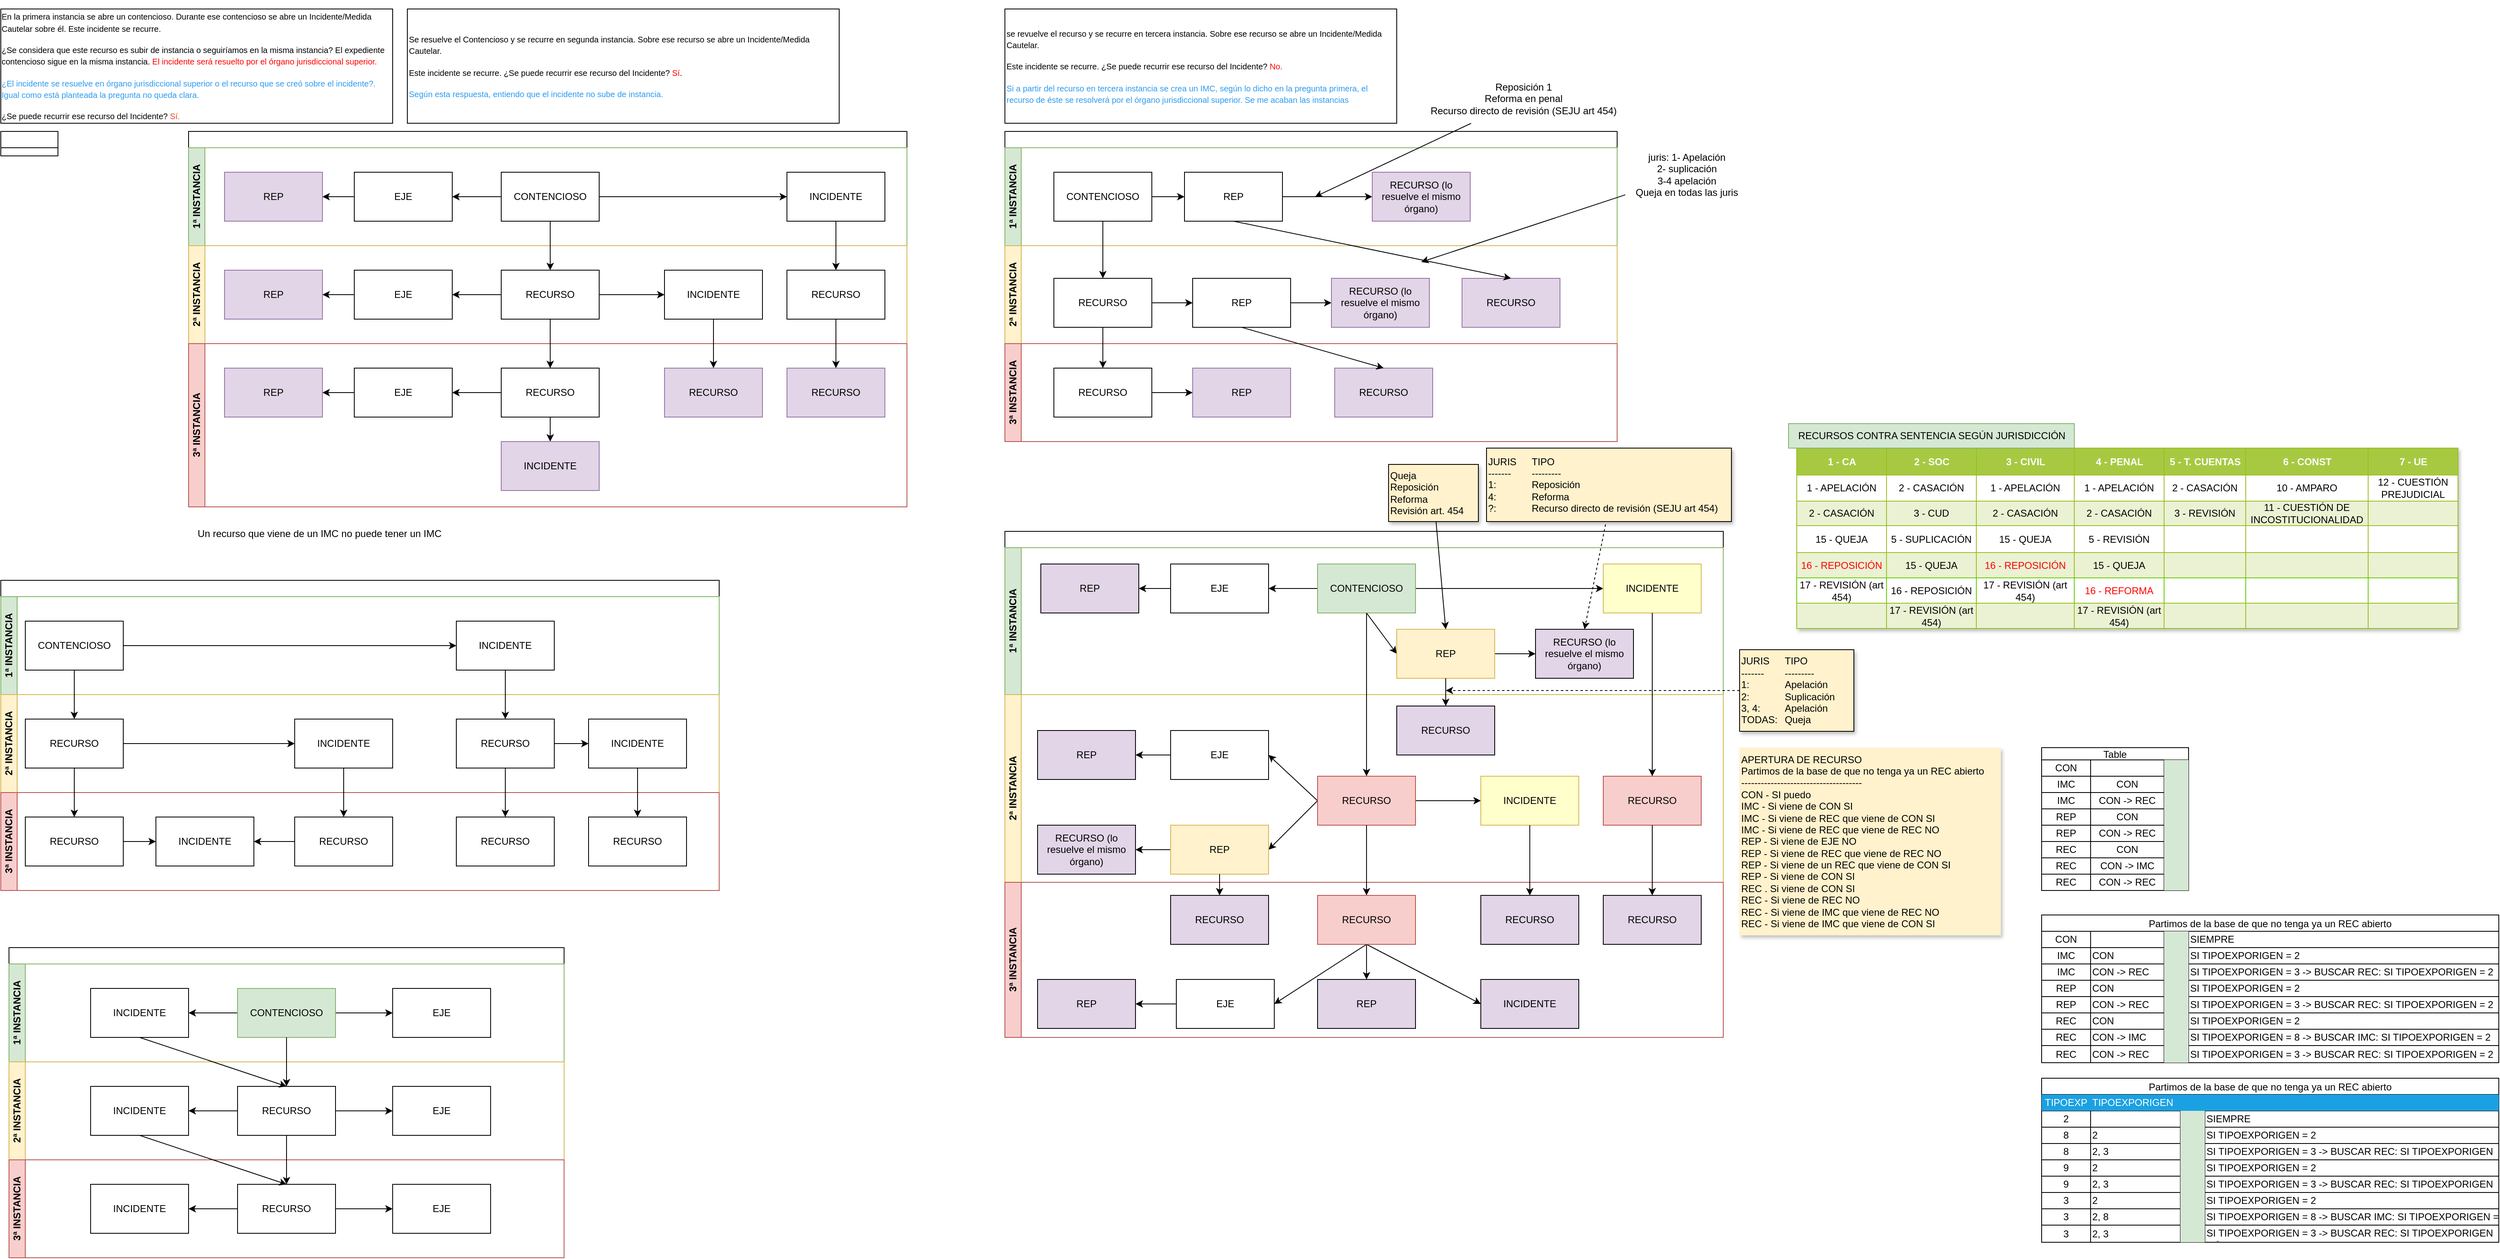 <mxfile version="23.1.4" type="github" pages="2">
  <diagram name="Página-1" id="DgyqjarxZwNVzye8CLjz">
    <mxGraphModel dx="1426" dy="1962" grid="1" gridSize="10" guides="1" tooltips="1" connect="1" arrows="1" fold="1" page="1" pageScale="1" pageWidth="827" pageHeight="1169" math="0" shadow="0">
      <root>
        <mxCell id="0" />
        <mxCell id="1" parent="0" />
        <mxCell id="WXpK4O57Sc2LEBE2KfK7-1" value="" style="swimlane;childLayout=stackLayout;resizeParent=1;resizeParentMax=0;horizontal=1;startSize=20;horizontalStack=0;html=1;" parent="1" vertex="1" collapsed="1">
          <mxGeometry x="20" y="130" width="70" height="30" as="geometry">
            <mxRectangle x="20" y="130" width="480" height="380" as="alternateBounds" />
          </mxGeometry>
        </mxCell>
        <mxCell id="WXpK4O57Sc2LEBE2KfK7-2" value="1ª INSTANCIA" style="swimlane;startSize=20;horizontal=0;html=1;fillColor=#d5e8d4;strokeColor=#82b366;gradientColor=none;swimlaneFillColor=default;" parent="WXpK4O57Sc2LEBE2KfK7-1" vertex="1">
          <mxGeometry y="20" width="480" height="120" as="geometry" />
        </mxCell>
        <mxCell id="WXpK4O57Sc2LEBE2KfK7-3" style="edgeStyle=orthogonalEdgeStyle;rounded=0;orthogonalLoop=1;jettySize=auto;html=1;" parent="WXpK4O57Sc2LEBE2KfK7-2" source="WXpK4O57Sc2LEBE2KfK7-4" target="WXpK4O57Sc2LEBE2KfK7-5" edge="1">
          <mxGeometry relative="1" as="geometry" />
        </mxCell>
        <mxCell id="WXpK4O57Sc2LEBE2KfK7-4" value="CONTENCIOSO" style="rounded=0;whiteSpace=wrap;html=1;" parent="WXpK4O57Sc2LEBE2KfK7-2" vertex="1">
          <mxGeometry x="50" y="30" width="120" height="60" as="geometry" />
        </mxCell>
        <mxCell id="WXpK4O57Sc2LEBE2KfK7-5" value="INCIDENTE" style="rounded=0;whiteSpace=wrap;html=1;" parent="WXpK4O57Sc2LEBE2KfK7-2" vertex="1">
          <mxGeometry x="290" y="30" width="120" height="60" as="geometry" />
        </mxCell>
        <mxCell id="WXpK4O57Sc2LEBE2KfK7-6" value="2ª INSTANCIA" style="swimlane;startSize=20;horizontal=0;html=1;fillColor=#fff2cc;strokeColor=#d6b656;swimlaneFillColor=default;" parent="WXpK4O57Sc2LEBE2KfK7-1" vertex="1">
          <mxGeometry y="140" width="480" height="120" as="geometry" />
        </mxCell>
        <mxCell id="WXpK4O57Sc2LEBE2KfK7-7" value="RECURSO" style="rounded=0;whiteSpace=wrap;html=1;" parent="WXpK4O57Sc2LEBE2KfK7-6" vertex="1">
          <mxGeometry x="290" y="30" width="120" height="60" as="geometry" />
        </mxCell>
        <mxCell id="WXpK4O57Sc2LEBE2KfK7-8" value="3ª INSTANCIA" style="swimlane;startSize=20;horizontal=0;html=1;fillColor=#f8cecc;strokeColor=#b85450;swimlaneFillColor=default;" parent="WXpK4O57Sc2LEBE2KfK7-1" vertex="1">
          <mxGeometry y="260" width="480" height="120" as="geometry" />
        </mxCell>
        <mxCell id="WXpK4O57Sc2LEBE2KfK7-9" value="RECURSO" style="rounded=0;whiteSpace=wrap;html=1;" parent="WXpK4O57Sc2LEBE2KfK7-8" vertex="1">
          <mxGeometry x="290" y="30" width="120" height="60" as="geometry" />
        </mxCell>
        <mxCell id="WXpK4O57Sc2LEBE2KfK7-10" style="edgeStyle=orthogonalEdgeStyle;rounded=0;orthogonalLoop=1;jettySize=auto;html=1;entryX=0.5;entryY=0;entryDx=0;entryDy=0;" parent="WXpK4O57Sc2LEBE2KfK7-1" source="WXpK4O57Sc2LEBE2KfK7-5" target="WXpK4O57Sc2LEBE2KfK7-7" edge="1">
          <mxGeometry relative="1" as="geometry" />
        </mxCell>
        <mxCell id="WXpK4O57Sc2LEBE2KfK7-11" style="edgeStyle=orthogonalEdgeStyle;rounded=0;orthogonalLoop=1;jettySize=auto;html=1;entryX=0.5;entryY=0;entryDx=0;entryDy=0;" parent="WXpK4O57Sc2LEBE2KfK7-1" source="WXpK4O57Sc2LEBE2KfK7-7" target="WXpK4O57Sc2LEBE2KfK7-9" edge="1">
          <mxGeometry relative="1" as="geometry" />
        </mxCell>
        <mxCell id="WXpK4O57Sc2LEBE2KfK7-12" value="&lt;p style=&quot;text-align: left;&quot;&gt;&lt;font style=&quot;font-size: 10px;&quot;&gt;En la primera instancia se abre un contencioso. Durante ese contencioso se abre un Incidente/Medida Cautelar sobre él. Este incidente se recurre.&lt;/font&gt;&lt;/p&gt;&lt;p style=&quot;text-align: left;&quot;&gt;&lt;font style=&quot;font-size: 10px;&quot;&gt;¿Se considera que este recurso es subir de instancia o seguiríamos en la misma instancia? El expediente contencioso sigue en la misma instancia. &lt;font color=&quot;#ff0000&quot;&gt;El incidente será resuelto por el órgano jurisdiccional superior.&lt;/font&gt;&lt;/font&gt;&lt;/p&gt;&lt;p style=&quot;text-align: left;&quot;&gt;&lt;span style=&quot;color: rgb(45, 155, 240);&quot;&gt;&lt;font style=&quot;font-size: 10px;&quot;&gt;¿El incidente se resuelve en órgano jurisdiccional superior o el recurso que se creó sobre el incidente?. Igual como está planteada la pregunta no queda clara.&lt;/font&gt;&lt;/span&gt;&lt;/p&gt;&lt;p style=&quot;text-align: left;&quot;&gt;&lt;font style=&quot;font-size: 10px;&quot;&gt;¿Se puede recurrir ese recurso del Incidente? &lt;span style=&quot;color: rgb(242, 71, 38);&quot;&gt;Sí.&lt;/span&gt;&lt;/font&gt;&lt;/p&gt;" style="rounded=0;whiteSpace=wrap;html=1;" parent="1" vertex="1">
          <mxGeometry x="20" y="-20" width="480" height="140" as="geometry" />
        </mxCell>
        <mxCell id="WXpK4O57Sc2LEBE2KfK7-13" value="" style="swimlane;childLayout=stackLayout;resizeParent=1;resizeParentMax=0;horizontal=1;startSize=20;horizontalStack=0;html=1;" parent="1" vertex="1">
          <mxGeometry x="250" y="130" width="880" height="460" as="geometry">
            <mxRectangle x="50" y="130" width="70" height="30" as="alternateBounds" />
          </mxGeometry>
        </mxCell>
        <mxCell id="WXpK4O57Sc2LEBE2KfK7-14" value="1ª INSTANCIA" style="swimlane;startSize=20;horizontal=0;html=1;fillColor=#d5e8d4;strokeColor=#82b366;swimlaneFillColor=default;" parent="WXpK4O57Sc2LEBE2KfK7-13" vertex="1">
          <mxGeometry y="20" width="880" height="120" as="geometry" />
        </mxCell>
        <mxCell id="WXpK4O57Sc2LEBE2KfK7-114" style="edgeStyle=orthogonalEdgeStyle;rounded=0;orthogonalLoop=1;jettySize=auto;html=1;entryX=0;entryY=0.5;entryDx=0;entryDy=0;" parent="WXpK4O57Sc2LEBE2KfK7-14" source="WXpK4O57Sc2LEBE2KfK7-15" target="WXpK4O57Sc2LEBE2KfK7-111" edge="1">
          <mxGeometry relative="1" as="geometry" />
        </mxCell>
        <mxCell id="WXpK4O57Sc2LEBE2KfK7-133" style="edgeStyle=orthogonalEdgeStyle;rounded=0;orthogonalLoop=1;jettySize=auto;html=1;" parent="WXpK4O57Sc2LEBE2KfK7-14" source="WXpK4O57Sc2LEBE2KfK7-15" target="WXpK4O57Sc2LEBE2KfK7-130" edge="1">
          <mxGeometry relative="1" as="geometry" />
        </mxCell>
        <mxCell id="WXpK4O57Sc2LEBE2KfK7-15" value="CONTENCIOSO" style="rounded=0;whiteSpace=wrap;html=1;" parent="WXpK4O57Sc2LEBE2KfK7-14" vertex="1">
          <mxGeometry x="383" y="30" width="120" height="60" as="geometry" />
        </mxCell>
        <mxCell id="WXpK4O57Sc2LEBE2KfK7-111" value="INCIDENTE" style="rounded=0;whiteSpace=wrap;html=1;" parent="WXpK4O57Sc2LEBE2KfK7-14" vertex="1">
          <mxGeometry x="733" y="30" width="120" height="60" as="geometry" />
        </mxCell>
        <mxCell id="WXpK4O57Sc2LEBE2KfK7-139" style="edgeStyle=orthogonalEdgeStyle;rounded=0;orthogonalLoop=1;jettySize=auto;html=1;" parent="WXpK4O57Sc2LEBE2KfK7-14" source="WXpK4O57Sc2LEBE2KfK7-130" target="WXpK4O57Sc2LEBE2KfK7-136" edge="1">
          <mxGeometry relative="1" as="geometry" />
        </mxCell>
        <mxCell id="WXpK4O57Sc2LEBE2KfK7-130" value="EJE" style="rounded=0;whiteSpace=wrap;html=1;" parent="WXpK4O57Sc2LEBE2KfK7-14" vertex="1">
          <mxGeometry x="203" y="30" width="120" height="60" as="geometry" />
        </mxCell>
        <mxCell id="WXpK4O57Sc2LEBE2KfK7-136" value="REP" style="rounded=0;whiteSpace=wrap;html=1;fillColor=#e1d5e7;strokeColor=#9673a6;" parent="WXpK4O57Sc2LEBE2KfK7-14" vertex="1">
          <mxGeometry x="44" y="30" width="120" height="60" as="geometry" />
        </mxCell>
        <mxCell id="WXpK4O57Sc2LEBE2KfK7-16" value="2ª INSTANCIA" style="swimlane;startSize=20;horizontal=0;html=1;fillColor=#fff2cc;strokeColor=#d6b656;swimlaneFillColor=default;" parent="WXpK4O57Sc2LEBE2KfK7-13" vertex="1">
          <mxGeometry y="140" width="880" height="120" as="geometry" />
        </mxCell>
        <mxCell id="WXpK4O57Sc2LEBE2KfK7-17" style="edgeStyle=orthogonalEdgeStyle;rounded=0;orthogonalLoop=1;jettySize=auto;html=1;entryX=0;entryY=0.5;entryDx=0;entryDy=0;" parent="WXpK4O57Sc2LEBE2KfK7-16" source="WXpK4O57Sc2LEBE2KfK7-18" target="WXpK4O57Sc2LEBE2KfK7-19" edge="1">
          <mxGeometry relative="1" as="geometry" />
        </mxCell>
        <mxCell id="WXpK4O57Sc2LEBE2KfK7-132" style="edgeStyle=orthogonalEdgeStyle;rounded=0;orthogonalLoop=1;jettySize=auto;html=1;entryX=1;entryY=0.5;entryDx=0;entryDy=0;" parent="WXpK4O57Sc2LEBE2KfK7-16" source="WXpK4O57Sc2LEBE2KfK7-18" target="WXpK4O57Sc2LEBE2KfK7-131" edge="1">
          <mxGeometry relative="1" as="geometry" />
        </mxCell>
        <mxCell id="WXpK4O57Sc2LEBE2KfK7-18" value="RECURSO" style="rounded=0;whiteSpace=wrap;html=1;" parent="WXpK4O57Sc2LEBE2KfK7-16" vertex="1">
          <mxGeometry x="383" y="30" width="120" height="60" as="geometry" />
        </mxCell>
        <mxCell id="WXpK4O57Sc2LEBE2KfK7-19" value="INCIDENTE" style="rounded=0;whiteSpace=wrap;html=1;" parent="WXpK4O57Sc2LEBE2KfK7-16" vertex="1">
          <mxGeometry x="583" y="30" width="120" height="60" as="geometry" />
        </mxCell>
        <mxCell id="WXpK4O57Sc2LEBE2KfK7-116" value="RECURSO" style="rounded=0;whiteSpace=wrap;html=1;" parent="WXpK4O57Sc2LEBE2KfK7-16" vertex="1">
          <mxGeometry x="733" y="30" width="120" height="60" as="geometry" />
        </mxCell>
        <mxCell id="WXpK4O57Sc2LEBE2KfK7-140" style="edgeStyle=orthogonalEdgeStyle;rounded=0;orthogonalLoop=1;jettySize=auto;html=1;entryX=1;entryY=0.5;entryDx=0;entryDy=0;" parent="WXpK4O57Sc2LEBE2KfK7-16" source="WXpK4O57Sc2LEBE2KfK7-131" target="WXpK4O57Sc2LEBE2KfK7-137" edge="1">
          <mxGeometry relative="1" as="geometry" />
        </mxCell>
        <mxCell id="WXpK4O57Sc2LEBE2KfK7-131" value="EJE" style="rounded=0;whiteSpace=wrap;html=1;" parent="WXpK4O57Sc2LEBE2KfK7-16" vertex="1">
          <mxGeometry x="203" y="30" width="120" height="60" as="geometry" />
        </mxCell>
        <mxCell id="WXpK4O57Sc2LEBE2KfK7-137" value="REP" style="rounded=0;whiteSpace=wrap;html=1;fillColor=#e1d5e7;strokeColor=#9673a6;" parent="WXpK4O57Sc2LEBE2KfK7-16" vertex="1">
          <mxGeometry x="44" y="30" width="120" height="60" as="geometry" />
        </mxCell>
        <mxCell id="WXpK4O57Sc2LEBE2KfK7-22" style="edgeStyle=orthogonalEdgeStyle;rounded=0;orthogonalLoop=1;jettySize=auto;html=1;" parent="WXpK4O57Sc2LEBE2KfK7-13" source="WXpK4O57Sc2LEBE2KfK7-15" target="WXpK4O57Sc2LEBE2KfK7-18" edge="1">
          <mxGeometry relative="1" as="geometry" />
        </mxCell>
        <mxCell id="WXpK4O57Sc2LEBE2KfK7-117" style="edgeStyle=orthogonalEdgeStyle;rounded=0;orthogonalLoop=1;jettySize=auto;html=1;entryX=0.5;entryY=0;entryDx=0;entryDy=0;" parent="WXpK4O57Sc2LEBE2KfK7-13" source="WXpK4O57Sc2LEBE2KfK7-111" target="WXpK4O57Sc2LEBE2KfK7-116" edge="1">
          <mxGeometry relative="1" as="geometry" />
        </mxCell>
        <mxCell id="WXpK4O57Sc2LEBE2KfK7-20" value="3ª INSTANCIA" style="swimlane;startSize=20;horizontal=0;html=1;fillColor=#f8cecc;strokeColor=#b85450;swimlaneFillColor=default;" parent="WXpK4O57Sc2LEBE2KfK7-13" vertex="1">
          <mxGeometry y="260" width="880" height="200" as="geometry" />
        </mxCell>
        <mxCell id="WXpK4O57Sc2LEBE2KfK7-21" value="RECURSO" style="rounded=0;whiteSpace=wrap;html=1;fillColor=#e1d5e7;strokeColor=#9673a6;" parent="WXpK4O57Sc2LEBE2KfK7-20" vertex="1">
          <mxGeometry x="583" y="30" width="120" height="60" as="geometry" />
        </mxCell>
        <mxCell id="WXpK4O57Sc2LEBE2KfK7-126" style="edgeStyle=orthogonalEdgeStyle;rounded=0;orthogonalLoop=1;jettySize=auto;html=1;" parent="WXpK4O57Sc2LEBE2KfK7-20" source="WXpK4O57Sc2LEBE2KfK7-121" target="WXpK4O57Sc2LEBE2KfK7-125" edge="1">
          <mxGeometry relative="1" as="geometry" />
        </mxCell>
        <mxCell id="WXpK4O57Sc2LEBE2KfK7-135" style="edgeStyle=orthogonalEdgeStyle;rounded=0;orthogonalLoop=1;jettySize=auto;html=1;entryX=1;entryY=0.5;entryDx=0;entryDy=0;" parent="WXpK4O57Sc2LEBE2KfK7-20" source="WXpK4O57Sc2LEBE2KfK7-121" target="WXpK4O57Sc2LEBE2KfK7-134" edge="1">
          <mxGeometry relative="1" as="geometry" />
        </mxCell>
        <mxCell id="WXpK4O57Sc2LEBE2KfK7-121" value="RECURSO" style="rounded=0;whiteSpace=wrap;html=1;" parent="WXpK4O57Sc2LEBE2KfK7-20" vertex="1">
          <mxGeometry x="383" y="30" width="120" height="60" as="geometry" />
        </mxCell>
        <mxCell id="WXpK4O57Sc2LEBE2KfK7-122" value="RECURSO" style="rounded=0;whiteSpace=wrap;html=1;fillColor=#e1d5e7;strokeColor=#9673a6;" parent="WXpK4O57Sc2LEBE2KfK7-20" vertex="1">
          <mxGeometry x="733" y="30" width="120" height="60" as="geometry" />
        </mxCell>
        <mxCell id="WXpK4O57Sc2LEBE2KfK7-125" value="INCIDENTE" style="rounded=0;whiteSpace=wrap;html=1;fillColor=#e1d5e7;strokeColor=#9673a6;" parent="WXpK4O57Sc2LEBE2KfK7-20" vertex="1">
          <mxGeometry x="383" y="120" width="120" height="60" as="geometry" />
        </mxCell>
        <mxCell id="WXpK4O57Sc2LEBE2KfK7-141" style="edgeStyle=orthogonalEdgeStyle;rounded=0;orthogonalLoop=1;jettySize=auto;html=1;entryX=1;entryY=0.5;entryDx=0;entryDy=0;" parent="WXpK4O57Sc2LEBE2KfK7-20" source="WXpK4O57Sc2LEBE2KfK7-134" target="WXpK4O57Sc2LEBE2KfK7-138" edge="1">
          <mxGeometry relative="1" as="geometry" />
        </mxCell>
        <mxCell id="WXpK4O57Sc2LEBE2KfK7-134" value="EJE" style="rounded=0;whiteSpace=wrap;html=1;" parent="WXpK4O57Sc2LEBE2KfK7-20" vertex="1">
          <mxGeometry x="203" y="30" width="120" height="60" as="geometry" />
        </mxCell>
        <mxCell id="WXpK4O57Sc2LEBE2KfK7-138" value="REP" style="rounded=0;whiteSpace=wrap;html=1;fillColor=#e1d5e7;strokeColor=#9673a6;" parent="WXpK4O57Sc2LEBE2KfK7-20" vertex="1">
          <mxGeometry x="44" y="30" width="120" height="60" as="geometry" />
        </mxCell>
        <mxCell id="WXpK4O57Sc2LEBE2KfK7-120" style="rounded=0;orthogonalLoop=1;jettySize=auto;html=1;exitX=0.5;exitY=1;exitDx=0;exitDy=0;" parent="WXpK4O57Sc2LEBE2KfK7-13" source="WXpK4O57Sc2LEBE2KfK7-18" target="WXpK4O57Sc2LEBE2KfK7-121" edge="1">
          <mxGeometry relative="1" as="geometry" />
        </mxCell>
        <mxCell id="WXpK4O57Sc2LEBE2KfK7-23" style="edgeStyle=orthogonalEdgeStyle;rounded=0;orthogonalLoop=1;jettySize=auto;html=1;entryX=0.5;entryY=0;entryDx=0;entryDy=0;" parent="WXpK4O57Sc2LEBE2KfK7-13" source="WXpK4O57Sc2LEBE2KfK7-19" target="WXpK4O57Sc2LEBE2KfK7-21" edge="1">
          <mxGeometry relative="1" as="geometry" />
        </mxCell>
        <mxCell id="WXpK4O57Sc2LEBE2KfK7-119" style="rounded=0;orthogonalLoop=1;jettySize=auto;html=1;exitX=0.5;exitY=1;exitDx=0;exitDy=0;" parent="WXpK4O57Sc2LEBE2KfK7-13" source="WXpK4O57Sc2LEBE2KfK7-116" target="WXpK4O57Sc2LEBE2KfK7-122" edge="1">
          <mxGeometry relative="1" as="geometry" />
        </mxCell>
        <mxCell id="WXpK4O57Sc2LEBE2KfK7-24" value="&lt;p&gt;&lt;font style=&quot;font-size: 10px;&quot;&gt;Se resuelve el Contencioso y se recurre en segunda instancia. Sobre ese recurso se abre un Incidente/Medida Cautelar.&lt;/font&gt;&lt;/p&gt;&lt;p&gt;&lt;/p&gt;&lt;p&gt;&lt;font style=&quot;font-size: 10px;&quot;&gt;Este incidente se recurre. ¿Se puede recurrir ese recurso del Incidente? &lt;font color=&quot;#ff0000&quot;&gt;Sí&lt;/font&gt;.&lt;/font&gt;&lt;/p&gt;&lt;p&gt;&lt;span style=&quot;color: rgb(45, 155, 240);&quot;&gt;&lt;font style=&quot;font-size: 10px;&quot;&gt; Según esta respuesta, entiendo que el incidente no sube de instancia.&lt;/font&gt;&lt;/span&gt;&lt;/p&gt;" style="rounded=0;whiteSpace=wrap;html=1;align=left;" parent="1" vertex="1">
          <mxGeometry x="518" y="-20" width="529" height="140" as="geometry" />
        </mxCell>
        <mxCell id="WXpK4O57Sc2LEBE2KfK7-27" value="" style="swimlane;childLayout=stackLayout;resizeParent=1;resizeParentMax=0;horizontal=1;startSize=20;horizontalStack=0;html=1;" parent="1" vertex="1">
          <mxGeometry x="1250" y="130" width="750" height="380" as="geometry">
            <mxRectangle x="50" y="130" width="70" height="30" as="alternateBounds" />
          </mxGeometry>
        </mxCell>
        <mxCell id="WXpK4O57Sc2LEBE2KfK7-28" value="1ª INSTANCIA" style="swimlane;startSize=20;horizontal=0;html=1;fillColor=#d5e8d4;strokeColor=#82b366;swimlaneFillColor=default;" parent="WXpK4O57Sc2LEBE2KfK7-27" vertex="1">
          <mxGeometry y="20" width="750" height="120" as="geometry" />
        </mxCell>
        <mxCell id="WXpK4O57Sc2LEBE2KfK7-93" style="edgeStyle=orthogonalEdgeStyle;rounded=0;orthogonalLoop=1;jettySize=auto;html=1;entryX=0;entryY=0.5;entryDx=0;entryDy=0;" parent="WXpK4O57Sc2LEBE2KfK7-28" source="WXpK4O57Sc2LEBE2KfK7-29" target="WXpK4O57Sc2LEBE2KfK7-92" edge="1">
          <mxGeometry relative="1" as="geometry" />
        </mxCell>
        <mxCell id="WXpK4O57Sc2LEBE2KfK7-29" value="CONTENCIOSO" style="rounded=0;whiteSpace=wrap;html=1;" parent="WXpK4O57Sc2LEBE2KfK7-28" vertex="1">
          <mxGeometry x="60" y="30" width="120" height="60" as="geometry" />
        </mxCell>
        <mxCell id="WXpK4O57Sc2LEBE2KfK7-96" style="edgeStyle=orthogonalEdgeStyle;rounded=0;orthogonalLoop=1;jettySize=auto;html=1;entryX=0;entryY=0.5;entryDx=0;entryDy=0;" parent="WXpK4O57Sc2LEBE2KfK7-28" source="WXpK4O57Sc2LEBE2KfK7-92" target="WXpK4O57Sc2LEBE2KfK7-95" edge="1">
          <mxGeometry relative="1" as="geometry" />
        </mxCell>
        <mxCell id="WXpK4O57Sc2LEBE2KfK7-92" value="REP" style="rounded=0;whiteSpace=wrap;html=1;" parent="WXpK4O57Sc2LEBE2KfK7-28" vertex="1">
          <mxGeometry x="220" y="30" width="120" height="60" as="geometry" />
        </mxCell>
        <mxCell id="WXpK4O57Sc2LEBE2KfK7-95" value="RECURSO (lo resuelve el mismo órgano)" style="rounded=0;whiteSpace=wrap;html=1;fillColor=#e1d5e7;strokeColor=#9673a6;" parent="WXpK4O57Sc2LEBE2KfK7-28" vertex="1">
          <mxGeometry x="450" y="30" width="120" height="60" as="geometry" />
        </mxCell>
        <mxCell id="WXpK4O57Sc2LEBE2KfK7-30" value="2ª INSTANCIA" style="swimlane;startSize=20;horizontal=0;html=1;fillColor=#fff2cc;strokeColor=#d6b656;swimlaneFillColor=default;" parent="WXpK4O57Sc2LEBE2KfK7-27" vertex="1">
          <mxGeometry y="140" width="750" height="120" as="geometry" />
        </mxCell>
        <mxCell id="WXpK4O57Sc2LEBE2KfK7-99" style="edgeStyle=orthogonalEdgeStyle;rounded=0;orthogonalLoop=1;jettySize=auto;html=1;entryX=0;entryY=0.5;entryDx=0;entryDy=0;" parent="WXpK4O57Sc2LEBE2KfK7-30" source="WXpK4O57Sc2LEBE2KfK7-31" target="WXpK4O57Sc2LEBE2KfK7-98" edge="1">
          <mxGeometry relative="1" as="geometry" />
        </mxCell>
        <mxCell id="WXpK4O57Sc2LEBE2KfK7-31" value="RECURSO" style="rounded=0;whiteSpace=wrap;html=1;" parent="WXpK4O57Sc2LEBE2KfK7-30" vertex="1">
          <mxGeometry x="60" y="40" width="120" height="60" as="geometry" />
        </mxCell>
        <mxCell id="WXpK4O57Sc2LEBE2KfK7-97" value="RECURSO" style="rounded=0;whiteSpace=wrap;html=1;fillColor=#e1d5e7;strokeColor=#9673a6;" parent="WXpK4O57Sc2LEBE2KfK7-30" vertex="1">
          <mxGeometry x="560" y="40" width="120" height="60" as="geometry" />
        </mxCell>
        <mxCell id="WXpK4O57Sc2LEBE2KfK7-102" style="edgeStyle=orthogonalEdgeStyle;rounded=0;orthogonalLoop=1;jettySize=auto;html=1;" parent="WXpK4O57Sc2LEBE2KfK7-30" source="WXpK4O57Sc2LEBE2KfK7-98" target="WXpK4O57Sc2LEBE2KfK7-101" edge="1">
          <mxGeometry relative="1" as="geometry" />
        </mxCell>
        <mxCell id="WXpK4O57Sc2LEBE2KfK7-98" value="REP" style="rounded=0;whiteSpace=wrap;html=1;" parent="WXpK4O57Sc2LEBE2KfK7-30" vertex="1">
          <mxGeometry x="230" y="40" width="120" height="60" as="geometry" />
        </mxCell>
        <mxCell id="WXpK4O57Sc2LEBE2KfK7-101" value="RECURSO (lo resuelve el mismo órgano)" style="rounded=0;whiteSpace=wrap;html=1;fillColor=#e1d5e7;strokeColor=#9673a6;" parent="WXpK4O57Sc2LEBE2KfK7-30" vertex="1">
          <mxGeometry x="400" y="40" width="120" height="60" as="geometry" />
        </mxCell>
        <mxCell id="WXpK4O57Sc2LEBE2KfK7-32" value="3ª INSTANCIA" style="swimlane;startSize=20;horizontal=0;html=1;fillColor=#f8cecc;strokeColor=#b85450;swimlaneFillColor=default;" parent="WXpK4O57Sc2LEBE2KfK7-27" vertex="1">
          <mxGeometry y="260" width="750" height="120" as="geometry" />
        </mxCell>
        <mxCell id="WXpK4O57Sc2LEBE2KfK7-106" style="edgeStyle=orthogonalEdgeStyle;rounded=0;orthogonalLoop=1;jettySize=auto;html=1;" parent="WXpK4O57Sc2LEBE2KfK7-32" source="WXpK4O57Sc2LEBE2KfK7-34" target="WXpK4O57Sc2LEBE2KfK7-105" edge="1">
          <mxGeometry relative="1" as="geometry" />
        </mxCell>
        <mxCell id="WXpK4O57Sc2LEBE2KfK7-34" value="RECURSO" style="rounded=0;whiteSpace=wrap;html=1;" parent="WXpK4O57Sc2LEBE2KfK7-32" vertex="1">
          <mxGeometry x="60" y="30" width="120" height="60" as="geometry" />
        </mxCell>
        <mxCell id="WXpK4O57Sc2LEBE2KfK7-103" value="RECURSO" style="rounded=0;whiteSpace=wrap;html=1;fillColor=#e1d5e7;strokeColor=#9673a6;" parent="WXpK4O57Sc2LEBE2KfK7-32" vertex="1">
          <mxGeometry x="404" y="30" width="120" height="60" as="geometry" />
        </mxCell>
        <mxCell id="WXpK4O57Sc2LEBE2KfK7-105" value="REP" style="rounded=0;whiteSpace=wrap;html=1;fillColor=#e1d5e7;strokeColor=#9673a6;" parent="WXpK4O57Sc2LEBE2KfK7-32" vertex="1">
          <mxGeometry x="230" y="30" width="120" height="60" as="geometry" />
        </mxCell>
        <mxCell id="WXpK4O57Sc2LEBE2KfK7-36" style="edgeStyle=orthogonalEdgeStyle;rounded=0;orthogonalLoop=1;jettySize=auto;html=1;entryX=0.5;entryY=0;entryDx=0;entryDy=0;" parent="WXpK4O57Sc2LEBE2KfK7-27" source="WXpK4O57Sc2LEBE2KfK7-29" target="WXpK4O57Sc2LEBE2KfK7-31" edge="1">
          <mxGeometry relative="1" as="geometry">
            <mxPoint x="360" y="110.0" as="sourcePoint" />
          </mxGeometry>
        </mxCell>
        <mxCell id="WXpK4O57Sc2LEBE2KfK7-37" style="edgeStyle=orthogonalEdgeStyle;rounded=0;orthogonalLoop=1;jettySize=auto;html=1;entryX=0.5;entryY=0;entryDx=0;entryDy=0;" parent="WXpK4O57Sc2LEBE2KfK7-27" source="WXpK4O57Sc2LEBE2KfK7-31" target="WXpK4O57Sc2LEBE2KfK7-34" edge="1">
          <mxGeometry relative="1" as="geometry" />
        </mxCell>
        <mxCell id="WXpK4O57Sc2LEBE2KfK7-94" style="rounded=0;orthogonalLoop=1;jettySize=auto;html=1;exitX=0.5;exitY=1;exitDx=0;exitDy=0;entryX=0.5;entryY=0;entryDx=0;entryDy=0;" parent="WXpK4O57Sc2LEBE2KfK7-27" source="WXpK4O57Sc2LEBE2KfK7-92" target="WXpK4O57Sc2LEBE2KfK7-97" edge="1">
          <mxGeometry relative="1" as="geometry" />
        </mxCell>
        <mxCell id="WXpK4O57Sc2LEBE2KfK7-104" style="rounded=0;orthogonalLoop=1;jettySize=auto;html=1;entryX=0.5;entryY=0;entryDx=0;entryDy=0;exitX=0.5;exitY=1;exitDx=0;exitDy=0;" parent="WXpK4O57Sc2LEBE2KfK7-27" source="WXpK4O57Sc2LEBE2KfK7-98" target="WXpK4O57Sc2LEBE2KfK7-103" edge="1">
          <mxGeometry relative="1" as="geometry" />
        </mxCell>
        <mxCell id="WXpK4O57Sc2LEBE2KfK7-38" value="&lt;p&gt;&lt;font style=&quot;font-size: 10px;&quot;&gt;se revuelve el recurso y se recurre en tercera instancia. Sobre ese recurso se abre un Incidente/Medida Cautelar.&lt;/font&gt;&lt;/p&gt;&lt;p&gt;&lt;/p&gt;&lt;p&gt;&lt;font style=&quot;font-size: 10px;&quot;&gt;Este incidente se recurre. ¿Se puede recurrir ese recurso del Incidente? &lt;font color=&quot;#ff0000&quot;&gt;No.&lt;/font&gt;&lt;/font&gt;&lt;/p&gt;&lt;p&gt;&lt;span style=&quot;color: rgb(45, 155, 240);&quot;&gt;&lt;font style=&quot;font-size: 10px;&quot;&gt;Si a partir del recurso en tercera instancia se crea un IMC, según lo dicho en la pregunta primera, el recurso de éste se resolverá por el órgano jurisdiccional superior. Se me acaban las instancias&lt;/font&gt;&lt;/span&gt;&lt;/p&gt;" style="rounded=0;whiteSpace=wrap;html=1;align=left;" parent="1" vertex="1">
          <mxGeometry x="1250" y="-20" width="480" height="140" as="geometry" />
        </mxCell>
        <mxCell id="WXpK4O57Sc2LEBE2KfK7-41" value="" style="swimlane;childLayout=stackLayout;resizeParent=1;resizeParentMax=0;horizontal=1;startSize=20;horizontalStack=0;html=1;" parent="1" vertex="1">
          <mxGeometry x="20" y="680" width="880" height="380" as="geometry">
            <mxRectangle x="50" y="130" width="70" height="30" as="alternateBounds" />
          </mxGeometry>
        </mxCell>
        <mxCell id="WXpK4O57Sc2LEBE2KfK7-42" value="1ª INSTANCIA" style="swimlane;startSize=20;horizontal=0;html=1;fillColor=#d5e8d4;strokeColor=#82b366;swimlaneFillColor=default;" parent="WXpK4O57Sc2LEBE2KfK7-41" vertex="1">
          <mxGeometry y="20" width="880" height="120" as="geometry" />
        </mxCell>
        <mxCell id="WXpK4O57Sc2LEBE2KfK7-43" style="edgeStyle=orthogonalEdgeStyle;rounded=0;orthogonalLoop=1;jettySize=auto;html=1;" parent="WXpK4O57Sc2LEBE2KfK7-42" source="WXpK4O57Sc2LEBE2KfK7-44" target="WXpK4O57Sc2LEBE2KfK7-45" edge="1">
          <mxGeometry relative="1" as="geometry" />
        </mxCell>
        <mxCell id="WXpK4O57Sc2LEBE2KfK7-44" value="CONTENCIOSO" style="rounded=0;whiteSpace=wrap;html=1;" parent="WXpK4O57Sc2LEBE2KfK7-42" vertex="1">
          <mxGeometry x="30" y="30" width="120" height="60" as="geometry" />
        </mxCell>
        <mxCell id="WXpK4O57Sc2LEBE2KfK7-45" value="INCIDENTE" style="rounded=0;whiteSpace=wrap;html=1;" parent="WXpK4O57Sc2LEBE2KfK7-42" vertex="1">
          <mxGeometry x="558" y="30" width="120" height="60" as="geometry" />
        </mxCell>
        <mxCell id="WXpK4O57Sc2LEBE2KfK7-46" value="2ª INSTANCIA" style="swimlane;startSize=20;horizontal=0;html=1;fillColor=#fff2cc;strokeColor=#d6b656;swimlaneFillColor=default;" parent="WXpK4O57Sc2LEBE2KfK7-41" vertex="1">
          <mxGeometry y="140" width="880" height="120" as="geometry" />
        </mxCell>
        <mxCell id="WXpK4O57Sc2LEBE2KfK7-47" style="edgeStyle=orthogonalEdgeStyle;rounded=0;orthogonalLoop=1;jettySize=auto;html=1;" parent="WXpK4O57Sc2LEBE2KfK7-46" source="WXpK4O57Sc2LEBE2KfK7-48" target="WXpK4O57Sc2LEBE2KfK7-52" edge="1">
          <mxGeometry relative="1" as="geometry" />
        </mxCell>
        <mxCell id="WXpK4O57Sc2LEBE2KfK7-48" value="RECURSO" style="rounded=0;whiteSpace=wrap;html=1;" parent="WXpK4O57Sc2LEBE2KfK7-46" vertex="1">
          <mxGeometry x="558" y="30" width="120" height="60" as="geometry" />
        </mxCell>
        <mxCell id="WXpK4O57Sc2LEBE2KfK7-49" style="edgeStyle=orthogonalEdgeStyle;rounded=0;orthogonalLoop=1;jettySize=auto;html=1;entryX=0;entryY=0.5;entryDx=0;entryDy=0;" parent="WXpK4O57Sc2LEBE2KfK7-46" source="WXpK4O57Sc2LEBE2KfK7-50" target="WXpK4O57Sc2LEBE2KfK7-51" edge="1">
          <mxGeometry relative="1" as="geometry" />
        </mxCell>
        <mxCell id="WXpK4O57Sc2LEBE2KfK7-50" value="RECURSO" style="rounded=0;whiteSpace=wrap;html=1;" parent="WXpK4O57Sc2LEBE2KfK7-46" vertex="1">
          <mxGeometry x="30" y="30" width="120" height="60" as="geometry" />
        </mxCell>
        <mxCell id="WXpK4O57Sc2LEBE2KfK7-51" value="INCIDENTE" style="rounded=0;whiteSpace=wrap;html=1;" parent="WXpK4O57Sc2LEBE2KfK7-46" vertex="1">
          <mxGeometry x="360" y="30" width="120" height="60" as="geometry" />
        </mxCell>
        <mxCell id="WXpK4O57Sc2LEBE2KfK7-52" value="INCIDENTE" style="rounded=0;whiteSpace=wrap;html=1;" parent="WXpK4O57Sc2LEBE2KfK7-46" vertex="1">
          <mxGeometry x="720" y="30" width="120" height="60" as="geometry" />
        </mxCell>
        <mxCell id="WXpK4O57Sc2LEBE2KfK7-53" value="3ª INSTANCIA" style="swimlane;startSize=20;horizontal=0;html=1;fillColor=#f8cecc;strokeColor=#b85450;swimlaneFillColor=default;" parent="WXpK4O57Sc2LEBE2KfK7-41" vertex="1">
          <mxGeometry y="260" width="880" height="120" as="geometry" />
        </mxCell>
        <mxCell id="WXpK4O57Sc2LEBE2KfK7-54" value="RECURSO" style="rounded=0;whiteSpace=wrap;html=1;" parent="WXpK4O57Sc2LEBE2KfK7-53" vertex="1">
          <mxGeometry x="558" y="30" width="120" height="60" as="geometry" />
        </mxCell>
        <mxCell id="WXpK4O57Sc2LEBE2KfK7-55" style="edgeStyle=orthogonalEdgeStyle;rounded=0;orthogonalLoop=1;jettySize=auto;html=1;" parent="WXpK4O57Sc2LEBE2KfK7-53" source="WXpK4O57Sc2LEBE2KfK7-56" target="WXpK4O57Sc2LEBE2KfK7-60" edge="1">
          <mxGeometry relative="1" as="geometry" />
        </mxCell>
        <mxCell id="WXpK4O57Sc2LEBE2KfK7-56" value="RECURSO" style="rounded=0;whiteSpace=wrap;html=1;" parent="WXpK4O57Sc2LEBE2KfK7-53" vertex="1">
          <mxGeometry x="30" y="30" width="120" height="60" as="geometry" />
        </mxCell>
        <mxCell id="WXpK4O57Sc2LEBE2KfK7-57" style="edgeStyle=orthogonalEdgeStyle;rounded=0;orthogonalLoop=1;jettySize=auto;html=1;entryX=1;entryY=0.5;entryDx=0;entryDy=0;" parent="WXpK4O57Sc2LEBE2KfK7-53" source="WXpK4O57Sc2LEBE2KfK7-58" target="WXpK4O57Sc2LEBE2KfK7-60" edge="1">
          <mxGeometry relative="1" as="geometry" />
        </mxCell>
        <mxCell id="WXpK4O57Sc2LEBE2KfK7-58" value="RECURSO" style="rounded=0;whiteSpace=wrap;html=1;" parent="WXpK4O57Sc2LEBE2KfK7-53" vertex="1">
          <mxGeometry x="360" y="30" width="120" height="60" as="geometry" />
        </mxCell>
        <mxCell id="WXpK4O57Sc2LEBE2KfK7-59" value="RECURSO" style="rounded=0;whiteSpace=wrap;html=1;" parent="WXpK4O57Sc2LEBE2KfK7-53" vertex="1">
          <mxGeometry x="720" y="30" width="120" height="60" as="geometry" />
        </mxCell>
        <mxCell id="WXpK4O57Sc2LEBE2KfK7-60" value="INCIDENTE" style="rounded=0;whiteSpace=wrap;html=1;" parent="WXpK4O57Sc2LEBE2KfK7-53" vertex="1">
          <mxGeometry x="190" y="30" width="120" height="60" as="geometry" />
        </mxCell>
        <mxCell id="WXpK4O57Sc2LEBE2KfK7-61" style="edgeStyle=orthogonalEdgeStyle;rounded=0;orthogonalLoop=1;jettySize=auto;html=1;entryX=0.5;entryY=0;entryDx=0;entryDy=0;" parent="WXpK4O57Sc2LEBE2KfK7-41" source="WXpK4O57Sc2LEBE2KfK7-45" target="WXpK4O57Sc2LEBE2KfK7-48" edge="1">
          <mxGeometry relative="1" as="geometry" />
        </mxCell>
        <mxCell id="WXpK4O57Sc2LEBE2KfK7-62" style="edgeStyle=orthogonalEdgeStyle;rounded=0;orthogonalLoop=1;jettySize=auto;html=1;entryX=0.5;entryY=0;entryDx=0;entryDy=0;" parent="WXpK4O57Sc2LEBE2KfK7-41" source="WXpK4O57Sc2LEBE2KfK7-48" target="WXpK4O57Sc2LEBE2KfK7-54" edge="1">
          <mxGeometry relative="1" as="geometry" />
        </mxCell>
        <mxCell id="WXpK4O57Sc2LEBE2KfK7-63" style="edgeStyle=orthogonalEdgeStyle;rounded=0;orthogonalLoop=1;jettySize=auto;html=1;entryX=0.5;entryY=0;entryDx=0;entryDy=0;" parent="WXpK4O57Sc2LEBE2KfK7-41" source="WXpK4O57Sc2LEBE2KfK7-44" target="WXpK4O57Sc2LEBE2KfK7-50" edge="1">
          <mxGeometry relative="1" as="geometry" />
        </mxCell>
        <mxCell id="WXpK4O57Sc2LEBE2KfK7-64" style="edgeStyle=orthogonalEdgeStyle;rounded=0;orthogonalLoop=1;jettySize=auto;html=1;entryX=0.5;entryY=0;entryDx=0;entryDy=0;" parent="WXpK4O57Sc2LEBE2KfK7-41" source="WXpK4O57Sc2LEBE2KfK7-50" target="WXpK4O57Sc2LEBE2KfK7-56" edge="1">
          <mxGeometry relative="1" as="geometry" />
        </mxCell>
        <mxCell id="WXpK4O57Sc2LEBE2KfK7-65" style="edgeStyle=orthogonalEdgeStyle;rounded=0;orthogonalLoop=1;jettySize=auto;html=1;" parent="WXpK4O57Sc2LEBE2KfK7-41" source="WXpK4O57Sc2LEBE2KfK7-51" target="WXpK4O57Sc2LEBE2KfK7-58" edge="1">
          <mxGeometry relative="1" as="geometry" />
        </mxCell>
        <mxCell id="WXpK4O57Sc2LEBE2KfK7-66" style="edgeStyle=orthogonalEdgeStyle;rounded=0;orthogonalLoop=1;jettySize=auto;html=1;entryX=0.5;entryY=0;entryDx=0;entryDy=0;" parent="WXpK4O57Sc2LEBE2KfK7-41" source="WXpK4O57Sc2LEBE2KfK7-52" target="WXpK4O57Sc2LEBE2KfK7-59" edge="1">
          <mxGeometry relative="1" as="geometry" />
        </mxCell>
        <mxCell id="WXpK4O57Sc2LEBE2KfK7-67" value="" style="swimlane;childLayout=stackLayout;resizeParent=1;resizeParentMax=0;horizontal=1;startSize=20;horizontalStack=0;html=1;" parent="1" vertex="1">
          <mxGeometry x="30" y="1130" width="680" height="380" as="geometry">
            <mxRectangle x="50" y="130" width="70" height="30" as="alternateBounds" />
          </mxGeometry>
        </mxCell>
        <mxCell id="WXpK4O57Sc2LEBE2KfK7-68" value="1ª INSTANCIA" style="swimlane;startSize=20;horizontal=0;html=1;swimlaneFillColor=default;fillColor=#d5e8d4;strokeColor=#82b366;" parent="WXpK4O57Sc2LEBE2KfK7-67" vertex="1">
          <mxGeometry y="20" width="680" height="120" as="geometry" />
        </mxCell>
        <mxCell id="WXpK4O57Sc2LEBE2KfK7-69" style="edgeStyle=orthogonalEdgeStyle;rounded=0;orthogonalLoop=1;jettySize=auto;html=1;" parent="WXpK4O57Sc2LEBE2KfK7-68" source="WXpK4O57Sc2LEBE2KfK7-71" target="WXpK4O57Sc2LEBE2KfK7-72" edge="1">
          <mxGeometry relative="1" as="geometry" />
        </mxCell>
        <mxCell id="WXpK4O57Sc2LEBE2KfK7-70" style="edgeStyle=orthogonalEdgeStyle;rounded=0;orthogonalLoop=1;jettySize=auto;html=1;entryX=0;entryY=0.5;entryDx=0;entryDy=0;" parent="WXpK4O57Sc2LEBE2KfK7-68" source="WXpK4O57Sc2LEBE2KfK7-71" target="WXpK4O57Sc2LEBE2KfK7-73" edge="1">
          <mxGeometry relative="1" as="geometry" />
        </mxCell>
        <mxCell id="WXpK4O57Sc2LEBE2KfK7-71" value="CONTENCIOSO" style="rounded=0;whiteSpace=wrap;html=1;fillColor=#d5e8d4;strokeColor=#82b366;" parent="WXpK4O57Sc2LEBE2KfK7-68" vertex="1">
          <mxGeometry x="280" y="30" width="120" height="60" as="geometry" />
        </mxCell>
        <mxCell id="WXpK4O57Sc2LEBE2KfK7-72" value="INCIDENTE" style="rounded=0;whiteSpace=wrap;html=1;" parent="WXpK4O57Sc2LEBE2KfK7-68" vertex="1">
          <mxGeometry x="100" y="30" width="120" height="60" as="geometry" />
        </mxCell>
        <mxCell id="WXpK4O57Sc2LEBE2KfK7-73" value="EJE" style="rounded=0;whiteSpace=wrap;html=1;" parent="WXpK4O57Sc2LEBE2KfK7-68" vertex="1">
          <mxGeometry x="470" y="30" width="120" height="60" as="geometry" />
        </mxCell>
        <mxCell id="WXpK4O57Sc2LEBE2KfK7-74" value="2ª INSTANCIA" style="swimlane;startSize=20;horizontal=0;html=1;swimlaneFillColor=default;fillColor=#fff2cc;strokeColor=#d6b656;" parent="WXpK4O57Sc2LEBE2KfK7-67" vertex="1">
          <mxGeometry y="140" width="680" height="120" as="geometry" />
        </mxCell>
        <mxCell id="WXpK4O57Sc2LEBE2KfK7-75" style="edgeStyle=orthogonalEdgeStyle;rounded=0;orthogonalLoop=1;jettySize=auto;html=1;" parent="WXpK4O57Sc2LEBE2KfK7-74" source="WXpK4O57Sc2LEBE2KfK7-77" target="WXpK4O57Sc2LEBE2KfK7-78" edge="1">
          <mxGeometry relative="1" as="geometry" />
        </mxCell>
        <mxCell id="WXpK4O57Sc2LEBE2KfK7-76" style="edgeStyle=orthogonalEdgeStyle;rounded=0;orthogonalLoop=1;jettySize=auto;html=1;entryX=1;entryY=0.5;entryDx=0;entryDy=0;" parent="WXpK4O57Sc2LEBE2KfK7-74" source="WXpK4O57Sc2LEBE2KfK7-77" target="WXpK4O57Sc2LEBE2KfK7-79" edge="1">
          <mxGeometry relative="1" as="geometry" />
        </mxCell>
        <mxCell id="WXpK4O57Sc2LEBE2KfK7-77" value="RECURSO" style="rounded=0;whiteSpace=wrap;html=1;" parent="WXpK4O57Sc2LEBE2KfK7-74" vertex="1">
          <mxGeometry x="280" y="30" width="120" height="60" as="geometry" />
        </mxCell>
        <mxCell id="WXpK4O57Sc2LEBE2KfK7-78" value="EJE" style="rounded=0;whiteSpace=wrap;html=1;" parent="WXpK4O57Sc2LEBE2KfK7-74" vertex="1">
          <mxGeometry x="470" y="30" width="120" height="60" as="geometry" />
        </mxCell>
        <mxCell id="WXpK4O57Sc2LEBE2KfK7-79" value="INCIDENTE" style="rounded=0;whiteSpace=wrap;html=1;" parent="WXpK4O57Sc2LEBE2KfK7-74" vertex="1">
          <mxGeometry x="100" y="30" width="120" height="60" as="geometry" />
        </mxCell>
        <mxCell id="WXpK4O57Sc2LEBE2KfK7-80" value="3ª INSTANCIA" style="swimlane;startSize=20;horizontal=0;html=1;swimlaneFillColor=default;fillColor=#f8cecc;strokeColor=#b85450;" parent="WXpK4O57Sc2LEBE2KfK7-67" vertex="1">
          <mxGeometry y="260" width="680" height="120" as="geometry" />
        </mxCell>
        <mxCell id="WXpK4O57Sc2LEBE2KfK7-81" style="edgeStyle=orthogonalEdgeStyle;rounded=0;orthogonalLoop=1;jettySize=auto;html=1;" parent="WXpK4O57Sc2LEBE2KfK7-80" source="WXpK4O57Sc2LEBE2KfK7-83" target="WXpK4O57Sc2LEBE2KfK7-84" edge="1">
          <mxGeometry relative="1" as="geometry" />
        </mxCell>
        <mxCell id="WXpK4O57Sc2LEBE2KfK7-82" style="edgeStyle=orthogonalEdgeStyle;rounded=0;orthogonalLoop=1;jettySize=auto;html=1;entryX=1;entryY=0.5;entryDx=0;entryDy=0;" parent="WXpK4O57Sc2LEBE2KfK7-80" source="WXpK4O57Sc2LEBE2KfK7-83" target="WXpK4O57Sc2LEBE2KfK7-85" edge="1">
          <mxGeometry relative="1" as="geometry" />
        </mxCell>
        <mxCell id="WXpK4O57Sc2LEBE2KfK7-83" value="RECURSO" style="rounded=0;whiteSpace=wrap;html=1;" parent="WXpK4O57Sc2LEBE2KfK7-80" vertex="1">
          <mxGeometry x="280" y="30" width="120" height="60" as="geometry" />
        </mxCell>
        <mxCell id="WXpK4O57Sc2LEBE2KfK7-84" value="EJE" style="rounded=0;whiteSpace=wrap;html=1;" parent="WXpK4O57Sc2LEBE2KfK7-80" vertex="1">
          <mxGeometry x="470" y="30" width="120" height="60" as="geometry" />
        </mxCell>
        <mxCell id="WXpK4O57Sc2LEBE2KfK7-85" value="INCIDENTE" style="rounded=0;whiteSpace=wrap;html=1;" parent="WXpK4O57Sc2LEBE2KfK7-80" vertex="1">
          <mxGeometry x="100" y="30" width="120" height="60" as="geometry" />
        </mxCell>
        <mxCell id="WXpK4O57Sc2LEBE2KfK7-86" style="edgeStyle=orthogonalEdgeStyle;rounded=0;orthogonalLoop=1;jettySize=auto;html=1;entryX=0.5;entryY=0;entryDx=0;entryDy=0;" parent="WXpK4O57Sc2LEBE2KfK7-67" source="WXpK4O57Sc2LEBE2KfK7-77" target="WXpK4O57Sc2LEBE2KfK7-83" edge="1">
          <mxGeometry relative="1" as="geometry" />
        </mxCell>
        <mxCell id="WXpK4O57Sc2LEBE2KfK7-87" style="edgeStyle=orthogonalEdgeStyle;rounded=0;orthogonalLoop=1;jettySize=auto;html=1;" parent="WXpK4O57Sc2LEBE2KfK7-67" source="WXpK4O57Sc2LEBE2KfK7-71" target="WXpK4O57Sc2LEBE2KfK7-77" edge="1">
          <mxGeometry relative="1" as="geometry" />
        </mxCell>
        <mxCell id="WXpK4O57Sc2LEBE2KfK7-88" style="rounded=0;orthogonalLoop=1;jettySize=auto;html=1;strokeColor=default;shadow=0;entryX=0.5;entryY=0;entryDx=0;entryDy=0;exitX=0.5;exitY=1;exitDx=0;exitDy=0;" parent="WXpK4O57Sc2LEBE2KfK7-67" source="WXpK4O57Sc2LEBE2KfK7-72" target="WXpK4O57Sc2LEBE2KfK7-77" edge="1">
          <mxGeometry relative="1" as="geometry" />
        </mxCell>
        <mxCell id="WXpK4O57Sc2LEBE2KfK7-90" style="rounded=0;orthogonalLoop=1;jettySize=auto;html=1;entryX=0.5;entryY=0;entryDx=0;entryDy=0;exitX=0.5;exitY=1;exitDx=0;exitDy=0;" parent="WXpK4O57Sc2LEBE2KfK7-67" source="WXpK4O57Sc2LEBE2KfK7-79" target="WXpK4O57Sc2LEBE2KfK7-83" edge="1">
          <mxGeometry relative="1" as="geometry" />
        </mxCell>
        <mxCell id="WXpK4O57Sc2LEBE2KfK7-108" style="rounded=0;orthogonalLoop=1;jettySize=auto;html=1;" parent="1" source="WXpK4O57Sc2LEBE2KfK7-107" edge="1">
          <mxGeometry relative="1" as="geometry">
            <mxPoint x="1630" y="210" as="targetPoint" />
          </mxGeometry>
        </mxCell>
        <mxCell id="WXpK4O57Sc2LEBE2KfK7-107" value="Reposición 1&lt;br&gt;Reforma en penal&lt;br&gt;Recurso directo de revisión (SEJU art 454)" style="text;html=1;align=center;verticalAlign=middle;resizable=0;points=[];autosize=1;fillColor=default;" parent="1" vertex="1">
          <mxGeometry x="1760" y="60" width="250" height="60" as="geometry" />
        </mxCell>
        <mxCell id="WXpK4O57Sc2LEBE2KfK7-110" style="rounded=0;orthogonalLoop=1;jettySize=auto;html=1;" parent="1" source="WXpK4O57Sc2LEBE2KfK7-109" edge="1">
          <mxGeometry relative="1" as="geometry">
            <mxPoint x="1760" y="290" as="targetPoint" />
          </mxGeometry>
        </mxCell>
        <mxCell id="WXpK4O57Sc2LEBE2KfK7-109" value="juris: 1- Apelación&lt;br&gt;2- suplicación&lt;br&gt;3-4 apelación&lt;br&gt;Queja en todas las juris" style="text;html=1;align=center;verticalAlign=middle;resizable=0;points=[];autosize=1;strokeColor=none;fillColor=default;" parent="1" vertex="1">
          <mxGeometry x="2010" y="148" width="150" height="70" as="geometry" />
        </mxCell>
        <mxCell id="WXpK4O57Sc2LEBE2KfK7-142" value="Un recurso que viene de un IMC no puede tener un IMC" style="text;html=1;align=center;verticalAlign=middle;resizable=0;points=[];autosize=1;strokeColor=none;fillColor=default;" parent="1" vertex="1">
          <mxGeometry x="250" y="608" width="320" height="30" as="geometry" />
        </mxCell>
        <mxCell id="WXpK4O57Sc2LEBE2KfK7-143" value="" style="swimlane;childLayout=stackLayout;resizeParent=1;resizeParentMax=0;horizontal=1;startSize=20;horizontalStack=0;html=1;" parent="1" vertex="1">
          <mxGeometry x="1250" y="620" width="880" height="620" as="geometry">
            <mxRectangle x="50" y="130" width="70" height="30" as="alternateBounds" />
          </mxGeometry>
        </mxCell>
        <mxCell id="WXpK4O57Sc2LEBE2KfK7-144" value="1ª INSTANCIA" style="swimlane;startSize=20;horizontal=0;html=1;fillColor=#d5e8d4;strokeColor=#82b366;swimlaneFillColor=default;" parent="WXpK4O57Sc2LEBE2KfK7-143" vertex="1">
          <mxGeometry y="20" width="880" height="180" as="geometry" />
        </mxCell>
        <mxCell id="WXpK4O57Sc2LEBE2KfK7-145" style="edgeStyle=orthogonalEdgeStyle;rounded=0;orthogonalLoop=1;jettySize=auto;html=1;entryX=0;entryY=0.5;entryDx=0;entryDy=0;" parent="WXpK4O57Sc2LEBE2KfK7-144" source="WXpK4O57Sc2LEBE2KfK7-147" target="WXpK4O57Sc2LEBE2KfK7-148" edge="1">
          <mxGeometry relative="1" as="geometry" />
        </mxCell>
        <mxCell id="WXpK4O57Sc2LEBE2KfK7-146" style="edgeStyle=orthogonalEdgeStyle;rounded=0;orthogonalLoop=1;jettySize=auto;html=1;" parent="WXpK4O57Sc2LEBE2KfK7-144" source="WXpK4O57Sc2LEBE2KfK7-147" target="WXpK4O57Sc2LEBE2KfK7-150" edge="1">
          <mxGeometry relative="1" as="geometry" />
        </mxCell>
        <mxCell id="WXpK4O57Sc2LEBE2KfK7-178" style="rounded=0;orthogonalLoop=1;jettySize=auto;html=1;exitX=0.5;exitY=1;exitDx=0;exitDy=0;entryX=0;entryY=0.5;entryDx=0;entryDy=0;" parent="WXpK4O57Sc2LEBE2KfK7-144" source="WXpK4O57Sc2LEBE2KfK7-147" target="WXpK4O57Sc2LEBE2KfK7-176" edge="1">
          <mxGeometry relative="1" as="geometry" />
        </mxCell>
        <mxCell id="WXpK4O57Sc2LEBE2KfK7-147" value="CONTENCIOSO" style="rounded=0;whiteSpace=wrap;html=1;fillColor=#d5e8d4;strokeColor=#82b366;" parent="WXpK4O57Sc2LEBE2KfK7-144" vertex="1">
          <mxGeometry x="383" y="20" width="120" height="60" as="geometry" />
        </mxCell>
        <mxCell id="WXpK4O57Sc2LEBE2KfK7-148" value="INCIDENTE" style="rounded=0;whiteSpace=wrap;html=1;fillColor=#FFFFCC;strokeColor=#d6b656;" parent="WXpK4O57Sc2LEBE2KfK7-144" vertex="1">
          <mxGeometry x="733" y="20" width="120" height="60" as="geometry" />
        </mxCell>
        <mxCell id="WXpK4O57Sc2LEBE2KfK7-149" style="edgeStyle=orthogonalEdgeStyle;rounded=0;orthogonalLoop=1;jettySize=auto;html=1;" parent="WXpK4O57Sc2LEBE2KfK7-144" source="WXpK4O57Sc2LEBE2KfK7-150" target="WXpK4O57Sc2LEBE2KfK7-151" edge="1">
          <mxGeometry relative="1" as="geometry" />
        </mxCell>
        <mxCell id="WXpK4O57Sc2LEBE2KfK7-150" value="EJE" style="rounded=0;whiteSpace=wrap;html=1;" parent="WXpK4O57Sc2LEBE2KfK7-144" vertex="1">
          <mxGeometry x="203" y="20" width="120" height="60" as="geometry" />
        </mxCell>
        <mxCell id="WXpK4O57Sc2LEBE2KfK7-151" value="REP" style="rounded=0;whiteSpace=wrap;html=1;fillColor=#e1d5e7;strokeColor=#000000;" parent="WXpK4O57Sc2LEBE2KfK7-144" vertex="1">
          <mxGeometry x="44" y="20" width="120" height="60" as="geometry" />
        </mxCell>
        <mxCell id="WXpK4O57Sc2LEBE2KfK7-179" style="edgeStyle=orthogonalEdgeStyle;rounded=0;orthogonalLoop=1;jettySize=auto;html=1;entryX=0;entryY=0.5;entryDx=0;entryDy=0;" parent="WXpK4O57Sc2LEBE2KfK7-144" source="WXpK4O57Sc2LEBE2KfK7-176" target="WXpK4O57Sc2LEBE2KfK7-177" edge="1">
          <mxGeometry relative="1" as="geometry" />
        </mxCell>
        <mxCell id="WXpK4O57Sc2LEBE2KfK7-176" value="REP" style="rounded=0;whiteSpace=wrap;html=1;fillColor=#fff2cc;strokeColor=#d6b656;" parent="WXpK4O57Sc2LEBE2KfK7-144" vertex="1">
          <mxGeometry x="480" y="100" width="120" height="60" as="geometry" />
        </mxCell>
        <mxCell id="WXpK4O57Sc2LEBE2KfK7-177" value="RECURSO (lo resuelve el mismo órgano)" style="rounded=0;whiteSpace=wrap;html=1;fillColor=#e1d5e7;strokeColor=#000000;" parent="WXpK4O57Sc2LEBE2KfK7-144" vertex="1">
          <mxGeometry x="650" y="100" width="120" height="60" as="geometry" />
        </mxCell>
        <mxCell id="WXpK4O57Sc2LEBE2KfK7-152" value="2ª INSTANCIA" style="swimlane;startSize=20;horizontal=0;html=1;fillColor=#fff2cc;strokeColor=#d6b656;swimlaneFillColor=default;" parent="WXpK4O57Sc2LEBE2KfK7-143" vertex="1">
          <mxGeometry y="200" width="880" height="230" as="geometry" />
        </mxCell>
        <mxCell id="WXpK4O57Sc2LEBE2KfK7-153" style="edgeStyle=orthogonalEdgeStyle;rounded=0;orthogonalLoop=1;jettySize=auto;html=1;entryX=0;entryY=0.5;entryDx=0;entryDy=0;" parent="WXpK4O57Sc2LEBE2KfK7-152" source="WXpK4O57Sc2LEBE2KfK7-155" target="WXpK4O57Sc2LEBE2KfK7-156" edge="1">
          <mxGeometry relative="1" as="geometry" />
        </mxCell>
        <mxCell id="WXpK4O57Sc2LEBE2KfK7-154" style="rounded=0;orthogonalLoop=1;jettySize=auto;html=1;entryX=1;entryY=0.5;entryDx=0;entryDy=0;exitX=0;exitY=0.5;exitDx=0;exitDy=0;" parent="WXpK4O57Sc2LEBE2KfK7-152" source="WXpK4O57Sc2LEBE2KfK7-155" target="WXpK4O57Sc2LEBE2KfK7-159" edge="1">
          <mxGeometry relative="1" as="geometry">
            <mxPoint x="390" y="130" as="sourcePoint" />
          </mxGeometry>
        </mxCell>
        <mxCell id="WXpK4O57Sc2LEBE2KfK7-185" style="rounded=0;orthogonalLoop=1;jettySize=auto;html=1;fontFamily=Helvetica;fontSize=12;fontColor=default;startSize=20;exitX=0;exitY=0.5;exitDx=0;exitDy=0;entryX=1;entryY=0.5;entryDx=0;entryDy=0;" parent="WXpK4O57Sc2LEBE2KfK7-152" source="WXpK4O57Sc2LEBE2KfK7-155" target="WXpK4O57Sc2LEBE2KfK7-182" edge="1">
          <mxGeometry relative="1" as="geometry" />
        </mxCell>
        <mxCell id="WXpK4O57Sc2LEBE2KfK7-155" value="RECURSO" style="rounded=0;whiteSpace=wrap;html=1;fillColor=#f8cecc;strokeColor=#b85450;" parent="WXpK4O57Sc2LEBE2KfK7-152" vertex="1">
          <mxGeometry x="383" y="100" width="120" height="60" as="geometry" />
        </mxCell>
        <mxCell id="WXpK4O57Sc2LEBE2KfK7-157" value="RECURSO" style="rounded=0;whiteSpace=wrap;html=1;fillColor=#f8cecc;strokeColor=#b85450;" parent="WXpK4O57Sc2LEBE2KfK7-152" vertex="1">
          <mxGeometry x="733" y="100" width="120" height="60" as="geometry" />
        </mxCell>
        <mxCell id="WXpK4O57Sc2LEBE2KfK7-158" style="edgeStyle=orthogonalEdgeStyle;rounded=0;orthogonalLoop=1;jettySize=auto;html=1;entryX=1;entryY=0.5;entryDx=0;entryDy=0;" parent="WXpK4O57Sc2LEBE2KfK7-152" source="WXpK4O57Sc2LEBE2KfK7-159" target="WXpK4O57Sc2LEBE2KfK7-160" edge="1">
          <mxGeometry relative="1" as="geometry" />
        </mxCell>
        <mxCell id="WXpK4O57Sc2LEBE2KfK7-159" value="EJE" style="rounded=0;whiteSpace=wrap;html=1;" parent="WXpK4O57Sc2LEBE2KfK7-152" vertex="1">
          <mxGeometry x="203" y="44" width="120" height="60" as="geometry" />
        </mxCell>
        <mxCell id="WXpK4O57Sc2LEBE2KfK7-160" value="REP" style="rounded=0;whiteSpace=wrap;html=1;fillColor=#e1d5e7;strokeColor=#000000;" parent="WXpK4O57Sc2LEBE2KfK7-152" vertex="1">
          <mxGeometry x="40" y="44" width="120" height="60" as="geometry" />
        </mxCell>
        <mxCell id="WXpK4O57Sc2LEBE2KfK7-180" value="RECURSO" style="rounded=0;whiteSpace=wrap;html=1;fillColor=#e1d5e7;strokeColor=#000000;" parent="WXpK4O57Sc2LEBE2KfK7-152" vertex="1">
          <mxGeometry x="480" y="14" width="120" height="60" as="geometry" />
        </mxCell>
        <mxCell id="WXpK4O57Sc2LEBE2KfK7-184" style="edgeStyle=orthogonalEdgeStyle;rounded=0;orthogonalLoop=1;jettySize=auto;html=1;entryX=1;entryY=0.5;entryDx=0;entryDy=0;fontFamily=Helvetica;fontSize=12;fontColor=default;startSize=20;" parent="WXpK4O57Sc2LEBE2KfK7-152" source="WXpK4O57Sc2LEBE2KfK7-182" target="WXpK4O57Sc2LEBE2KfK7-183" edge="1">
          <mxGeometry relative="1" as="geometry" />
        </mxCell>
        <mxCell id="WXpK4O57Sc2LEBE2KfK7-182" value="REP" style="rounded=0;whiteSpace=wrap;html=1;fillColor=#fff2cc;strokeColor=#d6b656;" parent="WXpK4O57Sc2LEBE2KfK7-152" vertex="1">
          <mxGeometry x="203" y="160" width="120" height="60" as="geometry" />
        </mxCell>
        <mxCell id="WXpK4O57Sc2LEBE2KfK7-183" value="RECURSO (lo resuelve el mismo órgano)" style="rounded=0;whiteSpace=wrap;html=1;fillColor=#e1d5e7;strokeColor=#000000;" parent="WXpK4O57Sc2LEBE2KfK7-152" vertex="1">
          <mxGeometry x="40" y="160" width="120" height="60" as="geometry" />
        </mxCell>
        <mxCell id="WXpK4O57Sc2LEBE2KfK7-156" value="INCIDENTE" style="rounded=0;whiteSpace=wrap;html=1;fillColor=#FFFFCC;strokeColor=#d6b656;" parent="WXpK4O57Sc2LEBE2KfK7-152" vertex="1">
          <mxGeometry x="583" y="100" width="120" height="60" as="geometry" />
        </mxCell>
        <mxCell id="WXpK4O57Sc2LEBE2KfK7-161" style="edgeStyle=orthogonalEdgeStyle;rounded=0;orthogonalLoop=1;jettySize=auto;html=1;" parent="WXpK4O57Sc2LEBE2KfK7-143" source="WXpK4O57Sc2LEBE2KfK7-147" target="WXpK4O57Sc2LEBE2KfK7-155" edge="1">
          <mxGeometry relative="1" as="geometry" />
        </mxCell>
        <mxCell id="WXpK4O57Sc2LEBE2KfK7-162" style="edgeStyle=orthogonalEdgeStyle;rounded=0;orthogonalLoop=1;jettySize=auto;html=1;entryX=0.5;entryY=0;entryDx=0;entryDy=0;" parent="WXpK4O57Sc2LEBE2KfK7-143" source="WXpK4O57Sc2LEBE2KfK7-148" target="WXpK4O57Sc2LEBE2KfK7-157" edge="1">
          <mxGeometry relative="1" as="geometry" />
        </mxCell>
        <mxCell id="WXpK4O57Sc2LEBE2KfK7-181" style="edgeStyle=orthogonalEdgeStyle;rounded=0;orthogonalLoop=1;jettySize=auto;html=1;exitX=0.5;exitY=1;exitDx=0;exitDy=0;" parent="WXpK4O57Sc2LEBE2KfK7-143" source="WXpK4O57Sc2LEBE2KfK7-176" target="WXpK4O57Sc2LEBE2KfK7-180" edge="1">
          <mxGeometry relative="1" as="geometry" />
        </mxCell>
        <mxCell id="WXpK4O57Sc2LEBE2KfK7-163" value="3ª INSTANCIA" style="swimlane;startSize=20;horizontal=0;html=1;fillColor=#f8cecc;strokeColor=#b85450;swimlaneFillColor=default;" parent="WXpK4O57Sc2LEBE2KfK7-143" vertex="1">
          <mxGeometry y="430" width="880" height="190" as="geometry" />
        </mxCell>
        <mxCell id="WXpK4O57Sc2LEBE2KfK7-164" value="RECURSO" style="rounded=0;whiteSpace=wrap;html=1;fillColor=#e1d5e7;strokeColor=#000000;" parent="WXpK4O57Sc2LEBE2KfK7-163" vertex="1">
          <mxGeometry x="583" y="16" width="120" height="60" as="geometry" />
        </mxCell>
        <mxCell id="WXpK4O57Sc2LEBE2KfK7-165" style="rounded=0;orthogonalLoop=1;jettySize=auto;html=1;exitX=0.5;exitY=1;exitDx=0;exitDy=0;entryX=0;entryY=0.5;entryDx=0;entryDy=0;" parent="WXpK4O57Sc2LEBE2KfK7-163" source="WXpK4O57Sc2LEBE2KfK7-167" target="WXpK4O57Sc2LEBE2KfK7-169" edge="1">
          <mxGeometry relative="1" as="geometry" />
        </mxCell>
        <mxCell id="WXpK4O57Sc2LEBE2KfK7-166" style="rounded=0;orthogonalLoop=1;jettySize=auto;html=1;entryX=1;entryY=0.5;entryDx=0;entryDy=0;exitX=0.5;exitY=1;exitDx=0;exitDy=0;" parent="WXpK4O57Sc2LEBE2KfK7-163" source="WXpK4O57Sc2LEBE2KfK7-167" target="WXpK4O57Sc2LEBE2KfK7-171" edge="1">
          <mxGeometry relative="1" as="geometry" />
        </mxCell>
        <mxCell id="ypyUXCca2VMXUNs-koCW-3" style="edgeStyle=orthogonalEdgeStyle;rounded=0;orthogonalLoop=1;jettySize=auto;html=1;" parent="WXpK4O57Sc2LEBE2KfK7-163" source="WXpK4O57Sc2LEBE2KfK7-167" target="ypyUXCca2VMXUNs-koCW-2" edge="1">
          <mxGeometry relative="1" as="geometry" />
        </mxCell>
        <mxCell id="WXpK4O57Sc2LEBE2KfK7-167" value="RECURSO" style="rounded=0;whiteSpace=wrap;html=1;fillColor=#f8cecc;strokeColor=#b85450;" parent="WXpK4O57Sc2LEBE2KfK7-163" vertex="1">
          <mxGeometry x="383" y="16" width="120" height="60" as="geometry" />
        </mxCell>
        <mxCell id="WXpK4O57Sc2LEBE2KfK7-168" value="RECURSO" style="rounded=0;whiteSpace=wrap;html=1;fillColor=#e1d5e7;strokeColor=#000000;" parent="WXpK4O57Sc2LEBE2KfK7-163" vertex="1">
          <mxGeometry x="733" y="16" width="120" height="60" as="geometry" />
        </mxCell>
        <mxCell id="WXpK4O57Sc2LEBE2KfK7-169" value="INCIDENTE" style="rounded=0;whiteSpace=wrap;html=1;fillColor=#e1d5e7;strokeColor=default;" parent="WXpK4O57Sc2LEBE2KfK7-163" vertex="1">
          <mxGeometry x="583" y="119" width="120" height="60" as="geometry" />
        </mxCell>
        <mxCell id="WXpK4O57Sc2LEBE2KfK7-170" style="edgeStyle=orthogonalEdgeStyle;rounded=0;orthogonalLoop=1;jettySize=auto;html=1;entryX=1;entryY=0.5;entryDx=0;entryDy=0;" parent="WXpK4O57Sc2LEBE2KfK7-163" source="WXpK4O57Sc2LEBE2KfK7-171" target="WXpK4O57Sc2LEBE2KfK7-172" edge="1">
          <mxGeometry relative="1" as="geometry" />
        </mxCell>
        <mxCell id="WXpK4O57Sc2LEBE2KfK7-171" value="EJE" style="rounded=0;whiteSpace=wrap;html=1;" parent="WXpK4O57Sc2LEBE2KfK7-163" vertex="1">
          <mxGeometry x="210" y="119" width="120" height="60" as="geometry" />
        </mxCell>
        <mxCell id="WXpK4O57Sc2LEBE2KfK7-172" value="REP" style="rounded=0;whiteSpace=wrap;html=1;fillColor=#e1d5e7;strokeColor=#000000;" parent="WXpK4O57Sc2LEBE2KfK7-163" vertex="1">
          <mxGeometry x="40" y="119" width="120" height="60" as="geometry" />
        </mxCell>
        <mxCell id="WXpK4O57Sc2LEBE2KfK7-186" value="RECURSO" style="rounded=0;whiteSpace=wrap;html=1;fillColor=#e1d5e7;strokeColor=#000000;" parent="WXpK4O57Sc2LEBE2KfK7-163" vertex="1">
          <mxGeometry x="203" y="16" width="120" height="60" as="geometry" />
        </mxCell>
        <mxCell id="ypyUXCca2VMXUNs-koCW-2" value="REP" style="rounded=0;whiteSpace=wrap;html=1;fillColor=#e1d5e7;strokeColor=#000000;" parent="WXpK4O57Sc2LEBE2KfK7-163" vertex="1">
          <mxGeometry x="383" y="119" width="120" height="60" as="geometry" />
        </mxCell>
        <mxCell id="WXpK4O57Sc2LEBE2KfK7-173" style="rounded=0;orthogonalLoop=1;jettySize=auto;html=1;exitX=0.5;exitY=1;exitDx=0;exitDy=0;" parent="WXpK4O57Sc2LEBE2KfK7-143" source="WXpK4O57Sc2LEBE2KfK7-155" target="WXpK4O57Sc2LEBE2KfK7-167" edge="1">
          <mxGeometry relative="1" as="geometry" />
        </mxCell>
        <mxCell id="WXpK4O57Sc2LEBE2KfK7-174" style="edgeStyle=orthogonalEdgeStyle;rounded=0;orthogonalLoop=1;jettySize=auto;html=1;entryX=0.5;entryY=0;entryDx=0;entryDy=0;" parent="WXpK4O57Sc2LEBE2KfK7-143" source="WXpK4O57Sc2LEBE2KfK7-156" target="WXpK4O57Sc2LEBE2KfK7-164" edge="1">
          <mxGeometry relative="1" as="geometry" />
        </mxCell>
        <mxCell id="WXpK4O57Sc2LEBE2KfK7-175" style="rounded=0;orthogonalLoop=1;jettySize=auto;html=1;exitX=0.5;exitY=1;exitDx=0;exitDy=0;" parent="WXpK4O57Sc2LEBE2KfK7-143" source="WXpK4O57Sc2LEBE2KfK7-157" target="WXpK4O57Sc2LEBE2KfK7-168" edge="1">
          <mxGeometry relative="1" as="geometry" />
        </mxCell>
        <mxCell id="WXpK4O57Sc2LEBE2KfK7-187" style="edgeStyle=orthogonalEdgeStyle;rounded=0;orthogonalLoop=1;jettySize=auto;html=1;entryX=0.5;entryY=0;entryDx=0;entryDy=0;fontFamily=Helvetica;fontSize=12;fontColor=default;startSize=20;" parent="WXpK4O57Sc2LEBE2KfK7-143" source="WXpK4O57Sc2LEBE2KfK7-182" target="WXpK4O57Sc2LEBE2KfK7-186" edge="1">
          <mxGeometry relative="1" as="geometry" />
        </mxCell>
        <mxCell id="WXpK4O57Sc2LEBE2KfK7-189" style="rounded=0;orthogonalLoop=1;jettySize=auto;html=1;fontFamily=Helvetica;fontSize=12;fontColor=default;startSize=20;dashed=1;" parent="1" source="WXpK4O57Sc2LEBE2KfK7-188" edge="1">
          <mxGeometry relative="1" as="geometry">
            <mxPoint x="1790" y="815" as="targetPoint" />
          </mxGeometry>
        </mxCell>
        <mxCell id="WXpK4O57Sc2LEBE2KfK7-188" value="JURIS&amp;nbsp;&amp;nbsp;&#x9;&lt;span style=&quot;white-space: pre;&quot;&gt;&#x9;&lt;/span&gt;TIPO&lt;br style=&quot;border-color: var(--border-color);&quot;&gt;-------&amp;nbsp;&lt;span style=&quot;white-space: pre;&quot;&gt;&#x9;&lt;/span&gt;---------&lt;br&gt;1: &lt;span style=&quot;white-space: pre;&quot;&gt;&#x9;&lt;/span&gt;&lt;span style=&quot;white-space: pre;&quot;&gt;&#x9;&lt;/span&gt;Apelación&lt;br style=&quot;border-color: var(--border-color);&quot;&gt;2: &lt;span style=&quot;white-space: pre;&quot;&gt;&#x9;&lt;/span&gt;&lt;span style=&quot;white-space: pre;&quot;&gt;&#x9;&lt;/span&gt;Suplicación&lt;br style=&quot;border-color: var(--border-color);&quot;&gt;3, 4: &lt;span style=&quot;white-space: pre;&quot;&gt;&#x9;&lt;/span&gt;Apelación&lt;br style=&quot;border-color: var(--border-color);&quot;&gt;TODAS: &lt;span style=&quot;white-space: pre;&quot;&gt;&#x9;&lt;/span&gt;Queja" style="text;html=1;align=left;verticalAlign=middle;resizable=0;points=[];autosize=1;strokeColor=default;fillColor=#fff2cc;fontFamily=Helvetica;fontSize=12;shadow=1;" parent="1" vertex="1">
          <mxGeometry x="2150" y="765" width="140" height="100" as="geometry" />
        </mxCell>
        <mxCell id="WXpK4O57Sc2LEBE2KfK7-192" style="rounded=0;orthogonalLoop=1;jettySize=auto;html=1;fontFamily=Helvetica;fontSize=12;fontColor=default;startSize=20;dashed=1;exitX=0.486;exitY=1.039;exitDx=0;exitDy=0;exitPerimeter=0;entryX=0.5;entryY=0;entryDx=0;entryDy=0;" parent="1" source="WXpK4O57Sc2LEBE2KfK7-191" target="WXpK4O57Sc2LEBE2KfK7-177" edge="1">
          <mxGeometry relative="1" as="geometry">
            <mxPoint x="1880" y="770.0" as="targetPoint" />
            <mxPoint x="1928.842" y="610" as="sourcePoint" />
          </mxGeometry>
        </mxCell>
        <mxCell id="WXpK4O57Sc2LEBE2KfK7-191" value="JURIS&amp;nbsp;&amp;nbsp;&lt;span style=&quot;white-space: pre;&quot;&gt;&#x9;&lt;/span&gt;TIPO&lt;br&gt;-------&amp;nbsp; &amp;nbsp; &amp;nbsp;&lt;span style=&quot;white-space: pre;&quot;&gt;&#x9;&lt;/span&gt;---------&lt;br&gt;1: &lt;span style=&quot;white-space: pre;&quot;&gt;&#x9;&lt;span style=&quot;white-space: pre;&quot;&gt;&#x9;&lt;/span&gt;&lt;/span&gt;Reposición&lt;br style=&quot;border-color: var(--border-color); text-align: center;&quot;&gt;&lt;span style=&quot;text-align: center;&quot;&gt;4: &lt;span style=&quot;white-space: pre;&quot;&gt;&#x9;&lt;/span&gt;&lt;span style=&quot;white-space: pre;&quot;&gt;&#x9;&lt;/span&gt;Reforma&lt;/span&gt;&lt;br style=&quot;border-color: var(--border-color); text-align: center;&quot;&gt;&lt;span style=&quot;text-align: center;&quot;&gt;?: &lt;span style=&quot;white-space: pre;&quot;&gt;&#x9;&lt;/span&gt;&lt;span style=&quot;white-space: pre;&quot;&gt;&#x9;&lt;/span&gt;Recurso directo de revisión (SEJU art 454)&lt;/span&gt;" style="text;html=1;align=left;verticalAlign=middle;resizable=0;points=[];autosize=1;strokeColor=default;fillColor=#fff2cc;fontFamily=Helvetica;fontSize=12;shadow=1;" parent="1" vertex="1">
          <mxGeometry x="1840" y="518" width="300" height="90" as="geometry" />
        </mxCell>
        <mxCell id="WXpK4O57Sc2LEBE2KfK7-194" style="rounded=0;orthogonalLoop=1;jettySize=auto;html=1;entryX=0.5;entryY=0;entryDx=0;entryDy=0;fontFamily=Helvetica;fontSize=12;fontColor=default;startSize=20;" parent="1" source="WXpK4O57Sc2LEBE2KfK7-193" target="WXpK4O57Sc2LEBE2KfK7-176" edge="1">
          <mxGeometry relative="1" as="geometry" />
        </mxCell>
        <mxCell id="WXpK4O57Sc2LEBE2KfK7-193" value="Queja&lt;br&gt;Reposición&lt;br&gt;Reforma&lt;br&gt;Revisión art. 454" style="text;html=1;align=left;verticalAlign=middle;resizable=0;points=[];autosize=1;strokeColor=default;fillColor=#fff2cc;fontFamily=Helvetica;fontSize=12;shadow=1;" parent="1" vertex="1">
          <mxGeometry x="1720" y="538" width="110" height="70" as="geometry" />
        </mxCell>
        <mxCell id="WXpK4O57Sc2LEBE2KfK7-278" value="" style="group" parent="1" vertex="1" connectable="0">
          <mxGeometry x="2210" y="488" width="810" height="251" as="geometry" />
        </mxCell>
        <mxCell id="WXpK4O57Sc2LEBE2KfK7-208" value="Assets" style="childLayout=tableLayout;recursiveResize=0;strokeColor=#98bf21;fillColor=#A7C942;shadow=1;align=center;verticalAlign=middle;fontFamily=Helvetica;fontSize=12;fontColor=default;startSize=20;html=1;" parent="WXpK4O57Sc2LEBE2KfK7-278" vertex="1">
          <mxGeometry x="10" y="30" width="810" height="221" as="geometry" />
        </mxCell>
        <mxCell id="WXpK4O57Sc2LEBE2KfK7-209" style="shape=tableRow;horizontal=0;startSize=0;swimlaneHead=0;swimlaneBody=0;top=0;left=0;bottom=0;right=0;dropTarget=0;collapsible=0;recursiveResize=0;expand=0;fontStyle=0;strokeColor=inherit;fillColor=#ffffff;align=center;verticalAlign=middle;fontFamily=Helvetica;fontSize=12;fontColor=default;html=1;" parent="WXpK4O57Sc2LEBE2KfK7-208" vertex="1">
          <mxGeometry width="810" height="33" as="geometry" />
        </mxCell>
        <mxCell id="WXpK4O57Sc2LEBE2KfK7-210" value="1 - CA" style="connectable=0;recursiveResize=0;strokeColor=inherit;fillColor=#A7C942;align=center;fontStyle=1;fontColor=#FFFFFF;html=1;verticalAlign=middle;fontFamily=Helvetica;fontSize=12;startSize=20;" parent="WXpK4O57Sc2LEBE2KfK7-209" vertex="1">
          <mxGeometry width="110" height="33" as="geometry">
            <mxRectangle width="110" height="33" as="alternateBounds" />
          </mxGeometry>
        </mxCell>
        <mxCell id="WXpK4O57Sc2LEBE2KfK7-211" value="2 - SOC" style="connectable=0;recursiveResize=0;strokeColor=inherit;fillColor=#A7C942;align=center;fontStyle=1;fontColor=#FFFFFF;html=1;verticalAlign=middle;fontFamily=Helvetica;fontSize=12;startSize=20;" parent="WXpK4O57Sc2LEBE2KfK7-209" vertex="1">
          <mxGeometry x="110" width="110" height="33" as="geometry">
            <mxRectangle width="110" height="33" as="alternateBounds" />
          </mxGeometry>
        </mxCell>
        <mxCell id="WXpK4O57Sc2LEBE2KfK7-212" value="3 - CIVIL" style="connectable=0;recursiveResize=0;strokeColor=inherit;fillColor=#A7C942;align=center;fontStyle=1;fontColor=#FFFFFF;html=1;verticalAlign=middle;fontFamily=Helvetica;fontSize=12;startSize=20;" parent="WXpK4O57Sc2LEBE2KfK7-209" vertex="1">
          <mxGeometry x="220" width="120" height="33" as="geometry">
            <mxRectangle width="120" height="33" as="alternateBounds" />
          </mxGeometry>
        </mxCell>
        <mxCell id="WXpK4O57Sc2LEBE2KfK7-233" value="4 - PENAL" style="connectable=0;recursiveResize=0;strokeColor=inherit;fillColor=#A7C942;align=center;fontStyle=1;fontColor=#FFFFFF;html=1;verticalAlign=middle;fontFamily=Helvetica;fontSize=12;startSize=20;" parent="WXpK4O57Sc2LEBE2KfK7-209" vertex="1">
          <mxGeometry x="340" width="110" height="33" as="geometry">
            <mxRectangle width="110" height="33" as="alternateBounds" />
          </mxGeometry>
        </mxCell>
        <mxCell id="WXpK4O57Sc2LEBE2KfK7-238" value="5 - T. CUENTAS" style="connectable=0;recursiveResize=0;strokeColor=inherit;fillColor=#A7C942;align=center;fontStyle=1;fontColor=#FFFFFF;html=1;verticalAlign=middle;fontFamily=Helvetica;fontSize=12;startSize=20;" parent="WXpK4O57Sc2LEBE2KfK7-209" vertex="1">
          <mxGeometry x="450" width="100" height="33" as="geometry">
            <mxRectangle width="100" height="33" as="alternateBounds" />
          </mxGeometry>
        </mxCell>
        <mxCell id="WXpK4O57Sc2LEBE2KfK7-243" value="6 - CONST" style="connectable=0;recursiveResize=0;strokeColor=inherit;fillColor=#A7C942;align=center;fontStyle=1;fontColor=#FFFFFF;html=1;verticalAlign=middle;fontFamily=Helvetica;fontSize=12;startSize=20;" parent="WXpK4O57Sc2LEBE2KfK7-209" vertex="1">
          <mxGeometry x="550" width="150" height="33" as="geometry">
            <mxRectangle width="150" height="33" as="alternateBounds" />
          </mxGeometry>
        </mxCell>
        <mxCell id="WXpK4O57Sc2LEBE2KfK7-248" value="7 - UE" style="connectable=0;recursiveResize=0;strokeColor=inherit;fillColor=#A7C942;align=center;fontStyle=1;fontColor=#FFFFFF;html=1;verticalAlign=middle;fontFamily=Helvetica;fontSize=12;startSize=20;" parent="WXpK4O57Sc2LEBE2KfK7-209" vertex="1">
          <mxGeometry x="700" width="110" height="33" as="geometry">
            <mxRectangle width="110" height="33" as="alternateBounds" />
          </mxGeometry>
        </mxCell>
        <mxCell id="WXpK4O57Sc2LEBE2KfK7-213" value="" style="shape=tableRow;horizontal=0;startSize=0;swimlaneHead=0;swimlaneBody=0;top=0;left=0;bottom=0;right=0;dropTarget=0;collapsible=0;recursiveResize=0;expand=0;fontStyle=0;strokeColor=inherit;fillColor=#ffffff;align=center;verticalAlign=middle;fontFamily=Helvetica;fontSize=12;fontColor=default;html=1;" parent="WXpK4O57Sc2LEBE2KfK7-208" vertex="1">
          <mxGeometry y="33" width="810" height="32" as="geometry" />
        </mxCell>
        <mxCell id="WXpK4O57Sc2LEBE2KfK7-214" value="1 - APELACIÓN" style="connectable=0;recursiveResize=0;strokeColor=inherit;fillColor=inherit;align=center;whiteSpace=wrap;html=1;verticalAlign=middle;fontFamily=Helvetica;fontSize=12;fontColor=default;startSize=20;" parent="WXpK4O57Sc2LEBE2KfK7-213" vertex="1">
          <mxGeometry width="110" height="32" as="geometry">
            <mxRectangle width="110" height="32" as="alternateBounds" />
          </mxGeometry>
        </mxCell>
        <mxCell id="WXpK4O57Sc2LEBE2KfK7-215" value="2 - CASACIÓN" style="connectable=0;recursiveResize=0;strokeColor=inherit;fillColor=inherit;align=center;whiteSpace=wrap;html=1;verticalAlign=middle;fontFamily=Helvetica;fontSize=12;fontColor=default;startSize=20;" parent="WXpK4O57Sc2LEBE2KfK7-213" vertex="1">
          <mxGeometry x="110" width="110" height="32" as="geometry">
            <mxRectangle width="110" height="32" as="alternateBounds" />
          </mxGeometry>
        </mxCell>
        <mxCell id="WXpK4O57Sc2LEBE2KfK7-216" value="1 - APELACIÓN" style="connectable=0;recursiveResize=0;strokeColor=inherit;fillColor=inherit;align=center;whiteSpace=wrap;html=1;verticalAlign=middle;fontFamily=Helvetica;fontSize=12;fontColor=default;startSize=20;" parent="WXpK4O57Sc2LEBE2KfK7-213" vertex="1">
          <mxGeometry x="220" width="120" height="32" as="geometry">
            <mxRectangle width="120" height="32" as="alternateBounds" />
          </mxGeometry>
        </mxCell>
        <mxCell id="WXpK4O57Sc2LEBE2KfK7-234" value="1 - APELACIÓN" style="connectable=0;recursiveResize=0;strokeColor=inherit;fillColor=inherit;align=center;whiteSpace=wrap;html=1;verticalAlign=middle;fontFamily=Helvetica;fontSize=12;fontColor=default;startSize=20;" parent="WXpK4O57Sc2LEBE2KfK7-213" vertex="1">
          <mxGeometry x="340" width="110" height="32" as="geometry">
            <mxRectangle width="110" height="32" as="alternateBounds" />
          </mxGeometry>
        </mxCell>
        <mxCell id="WXpK4O57Sc2LEBE2KfK7-239" value="2 - CASACIÓN" style="connectable=0;recursiveResize=0;strokeColor=inherit;fillColor=inherit;align=center;whiteSpace=wrap;html=1;verticalAlign=middle;fontFamily=Helvetica;fontSize=12;fontColor=default;startSize=20;" parent="WXpK4O57Sc2LEBE2KfK7-213" vertex="1">
          <mxGeometry x="450" width="100" height="32" as="geometry">
            <mxRectangle width="100" height="32" as="alternateBounds" />
          </mxGeometry>
        </mxCell>
        <mxCell id="WXpK4O57Sc2LEBE2KfK7-244" value="10 - AMPARO" style="connectable=0;recursiveResize=0;strokeColor=inherit;fillColor=inherit;align=center;whiteSpace=wrap;html=1;verticalAlign=middle;fontFamily=Helvetica;fontSize=12;fontColor=default;startSize=20;" parent="WXpK4O57Sc2LEBE2KfK7-213" vertex="1">
          <mxGeometry x="550" width="150" height="32" as="geometry">
            <mxRectangle width="150" height="32" as="alternateBounds" />
          </mxGeometry>
        </mxCell>
        <mxCell id="WXpK4O57Sc2LEBE2KfK7-249" value="12 - CUESTIÓN PREJUDICIAL" style="connectable=0;recursiveResize=0;strokeColor=inherit;fillColor=inherit;align=center;whiteSpace=wrap;html=1;verticalAlign=middle;fontFamily=Helvetica;fontSize=12;fontColor=default;startSize=20;" parent="WXpK4O57Sc2LEBE2KfK7-213" vertex="1">
          <mxGeometry x="700" width="110" height="32" as="geometry">
            <mxRectangle width="110" height="32" as="alternateBounds" />
          </mxGeometry>
        </mxCell>
        <mxCell id="WXpK4O57Sc2LEBE2KfK7-217" value="" style="shape=tableRow;horizontal=0;startSize=0;swimlaneHead=0;swimlaneBody=0;top=0;left=0;bottom=0;right=0;dropTarget=0;collapsible=0;recursiveResize=0;expand=0;fontStyle=1;strokeColor=inherit;fillColor=#EAF2D3;align=center;verticalAlign=middle;fontFamily=Helvetica;fontSize=12;fontColor=default;html=1;" parent="WXpK4O57Sc2LEBE2KfK7-208" vertex="1">
          <mxGeometry y="65" width="810" height="30" as="geometry" />
        </mxCell>
        <mxCell id="WXpK4O57Sc2LEBE2KfK7-218" value="2 - CASACIÓN" style="connectable=0;recursiveResize=0;strokeColor=inherit;fillColor=inherit;whiteSpace=wrap;html=1;align=center;verticalAlign=middle;fontFamily=Helvetica;fontSize=12;fontColor=default;startSize=20;" parent="WXpK4O57Sc2LEBE2KfK7-217" vertex="1">
          <mxGeometry width="110" height="30" as="geometry">
            <mxRectangle width="110" height="30" as="alternateBounds" />
          </mxGeometry>
        </mxCell>
        <mxCell id="WXpK4O57Sc2LEBE2KfK7-219" value="3 - CUD" style="connectable=0;recursiveResize=0;strokeColor=inherit;fillColor=inherit;whiteSpace=wrap;html=1;align=center;verticalAlign=middle;fontFamily=Helvetica;fontSize=12;fontColor=default;startSize=20;" parent="WXpK4O57Sc2LEBE2KfK7-217" vertex="1">
          <mxGeometry x="110" width="110" height="30" as="geometry">
            <mxRectangle width="110" height="30" as="alternateBounds" />
          </mxGeometry>
        </mxCell>
        <mxCell id="WXpK4O57Sc2LEBE2KfK7-220" value="2 - CASACIÓN" style="connectable=0;recursiveResize=0;strokeColor=inherit;fillColor=inherit;whiteSpace=wrap;html=1;align=center;verticalAlign=middle;fontFamily=Helvetica;fontSize=12;fontColor=default;startSize=20;" parent="WXpK4O57Sc2LEBE2KfK7-217" vertex="1">
          <mxGeometry x="220" width="120" height="30" as="geometry">
            <mxRectangle width="120" height="30" as="alternateBounds" />
          </mxGeometry>
        </mxCell>
        <mxCell id="WXpK4O57Sc2LEBE2KfK7-235" value="2 - CASACIÓN" style="connectable=0;recursiveResize=0;strokeColor=inherit;fillColor=inherit;whiteSpace=wrap;html=1;align=center;verticalAlign=middle;fontFamily=Helvetica;fontSize=12;fontColor=default;startSize=20;" parent="WXpK4O57Sc2LEBE2KfK7-217" vertex="1">
          <mxGeometry x="340" width="110" height="30" as="geometry">
            <mxRectangle width="110" height="30" as="alternateBounds" />
          </mxGeometry>
        </mxCell>
        <mxCell id="WXpK4O57Sc2LEBE2KfK7-240" value="3 - REVISIÓN" style="connectable=0;recursiveResize=0;strokeColor=inherit;fillColor=inherit;whiteSpace=wrap;html=1;align=center;verticalAlign=middle;fontFamily=Helvetica;fontSize=12;fontColor=default;startSize=20;" parent="WXpK4O57Sc2LEBE2KfK7-217" vertex="1">
          <mxGeometry x="450" width="100" height="30" as="geometry">
            <mxRectangle width="100" height="30" as="alternateBounds" />
          </mxGeometry>
        </mxCell>
        <mxCell id="WXpK4O57Sc2LEBE2KfK7-245" value="11 - CUESTIÓN DE INCOSTITUCIONALIDAD" style="connectable=0;recursiveResize=0;strokeColor=inherit;fillColor=inherit;whiteSpace=wrap;html=1;align=center;verticalAlign=middle;fontFamily=Helvetica;fontSize=12;fontColor=default;startSize=20;" parent="WXpK4O57Sc2LEBE2KfK7-217" vertex="1">
          <mxGeometry x="550" width="150" height="30" as="geometry">
            <mxRectangle width="150" height="30" as="alternateBounds" />
          </mxGeometry>
        </mxCell>
        <mxCell id="WXpK4O57Sc2LEBE2KfK7-250" style="connectable=0;recursiveResize=0;strokeColor=inherit;fillColor=inherit;whiteSpace=wrap;html=1;align=center;verticalAlign=middle;fontFamily=Helvetica;fontSize=12;fontColor=default;startSize=20;" parent="WXpK4O57Sc2LEBE2KfK7-217" vertex="1">
          <mxGeometry x="700" width="110" height="30" as="geometry">
            <mxRectangle width="110" height="30" as="alternateBounds" />
          </mxGeometry>
        </mxCell>
        <mxCell id="WXpK4O57Sc2LEBE2KfK7-221" value="" style="shape=tableRow;horizontal=0;startSize=0;swimlaneHead=0;swimlaneBody=0;top=0;left=0;bottom=0;right=0;dropTarget=0;collapsible=0;recursiveResize=0;expand=0;fontStyle=0;strokeColor=inherit;fillColor=#ffffff;align=center;verticalAlign=middle;fontFamily=Helvetica;fontSize=12;fontColor=default;html=1;" parent="WXpK4O57Sc2LEBE2KfK7-208" vertex="1">
          <mxGeometry y="95" width="810" height="33" as="geometry" />
        </mxCell>
        <mxCell id="WXpK4O57Sc2LEBE2KfK7-222" value="15 - QUEJA" style="connectable=0;recursiveResize=0;strokeColor=inherit;fillColor=inherit;fontStyle=0;align=center;whiteSpace=wrap;html=1;verticalAlign=middle;fontFamily=Helvetica;fontSize=12;fontColor=default;startSize=20;" parent="WXpK4O57Sc2LEBE2KfK7-221" vertex="1">
          <mxGeometry width="110" height="33" as="geometry">
            <mxRectangle width="110" height="33" as="alternateBounds" />
          </mxGeometry>
        </mxCell>
        <mxCell id="WXpK4O57Sc2LEBE2KfK7-223" value="5 - SUPLICACIÓN" style="connectable=0;recursiveResize=0;strokeColor=inherit;fillColor=inherit;fontStyle=0;align=center;whiteSpace=wrap;html=1;verticalAlign=middle;fontFamily=Helvetica;fontSize=12;fontColor=default;startSize=20;" parent="WXpK4O57Sc2LEBE2KfK7-221" vertex="1">
          <mxGeometry x="110" width="110" height="33" as="geometry">
            <mxRectangle width="110" height="33" as="alternateBounds" />
          </mxGeometry>
        </mxCell>
        <mxCell id="WXpK4O57Sc2LEBE2KfK7-224" value="15 - QUEJA" style="connectable=0;recursiveResize=0;strokeColor=inherit;fillColor=inherit;fontStyle=0;align=center;whiteSpace=wrap;html=1;verticalAlign=middle;fontFamily=Helvetica;fontSize=12;fontColor=default;startSize=20;" parent="WXpK4O57Sc2LEBE2KfK7-221" vertex="1">
          <mxGeometry x="220" width="120" height="33" as="geometry">
            <mxRectangle width="120" height="33" as="alternateBounds" />
          </mxGeometry>
        </mxCell>
        <mxCell id="WXpK4O57Sc2LEBE2KfK7-236" value="5 - REVISIÓN" style="connectable=0;recursiveResize=0;strokeColor=inherit;fillColor=inherit;fontStyle=0;align=center;whiteSpace=wrap;html=1;verticalAlign=middle;fontFamily=Helvetica;fontSize=12;fontColor=default;startSize=20;" parent="WXpK4O57Sc2LEBE2KfK7-221" vertex="1">
          <mxGeometry x="340" width="110" height="33" as="geometry">
            <mxRectangle width="110" height="33" as="alternateBounds" />
          </mxGeometry>
        </mxCell>
        <mxCell id="WXpK4O57Sc2LEBE2KfK7-241" style="connectable=0;recursiveResize=0;strokeColor=inherit;fillColor=inherit;fontStyle=0;align=center;whiteSpace=wrap;html=1;verticalAlign=middle;fontFamily=Helvetica;fontSize=12;fontColor=default;startSize=20;" parent="WXpK4O57Sc2LEBE2KfK7-221" vertex="1">
          <mxGeometry x="450" width="100" height="33" as="geometry">
            <mxRectangle width="100" height="33" as="alternateBounds" />
          </mxGeometry>
        </mxCell>
        <mxCell id="WXpK4O57Sc2LEBE2KfK7-246" style="connectable=0;recursiveResize=0;strokeColor=inherit;fillColor=inherit;fontStyle=0;align=center;whiteSpace=wrap;html=1;verticalAlign=middle;fontFamily=Helvetica;fontSize=12;fontColor=default;startSize=20;" parent="WXpK4O57Sc2LEBE2KfK7-221" vertex="1">
          <mxGeometry x="550" width="150" height="33" as="geometry">
            <mxRectangle width="150" height="33" as="alternateBounds" />
          </mxGeometry>
        </mxCell>
        <mxCell id="WXpK4O57Sc2LEBE2KfK7-251" style="connectable=0;recursiveResize=0;strokeColor=inherit;fillColor=inherit;fontStyle=0;align=center;whiteSpace=wrap;html=1;verticalAlign=middle;fontFamily=Helvetica;fontSize=12;fontColor=default;startSize=20;" parent="WXpK4O57Sc2LEBE2KfK7-221" vertex="1">
          <mxGeometry x="700" width="110" height="33" as="geometry">
            <mxRectangle width="110" height="33" as="alternateBounds" />
          </mxGeometry>
        </mxCell>
        <mxCell id="WXpK4O57Sc2LEBE2KfK7-225" value="" style="shape=tableRow;horizontal=0;startSize=0;swimlaneHead=0;swimlaneBody=0;top=0;left=0;bottom=0;right=0;dropTarget=0;collapsible=0;recursiveResize=0;expand=0;fontStyle=1;strokeColor=inherit;fillColor=#EAF2D3;align=center;verticalAlign=middle;fontFamily=Helvetica;fontSize=12;fontColor=default;html=1;" parent="WXpK4O57Sc2LEBE2KfK7-208" vertex="1">
          <mxGeometry y="128" width="810" height="31" as="geometry" />
        </mxCell>
        <mxCell id="WXpK4O57Sc2LEBE2KfK7-226" value="&lt;font color=&quot;#ff0000&quot;&gt;16 - REPOSICIÓN&lt;/font&gt;" style="connectable=0;recursiveResize=0;strokeColor=inherit;fillColor=inherit;whiteSpace=wrap;html=1;align=center;verticalAlign=middle;fontFamily=Helvetica;fontSize=12;fontColor=default;startSize=20;" parent="WXpK4O57Sc2LEBE2KfK7-225" vertex="1">
          <mxGeometry width="110" height="31" as="geometry">
            <mxRectangle width="110" height="31" as="alternateBounds" />
          </mxGeometry>
        </mxCell>
        <mxCell id="WXpK4O57Sc2LEBE2KfK7-227" value="15 - QUEJA" style="connectable=0;recursiveResize=0;strokeColor=inherit;fillColor=inherit;whiteSpace=wrap;html=1;align=center;verticalAlign=middle;fontFamily=Helvetica;fontSize=12;fontColor=default;startSize=20;" parent="WXpK4O57Sc2LEBE2KfK7-225" vertex="1">
          <mxGeometry x="110" width="110" height="31" as="geometry">
            <mxRectangle width="110" height="31" as="alternateBounds" />
          </mxGeometry>
        </mxCell>
        <mxCell id="WXpK4O57Sc2LEBE2KfK7-228" value="&lt;font color=&quot;#ff0000&quot;&gt;16 - REPOSICIÓN&lt;/font&gt;" style="connectable=0;recursiveResize=0;strokeColor=inherit;fillColor=inherit;whiteSpace=wrap;html=1;align=center;verticalAlign=middle;fontFamily=Helvetica;fontSize=12;fontColor=default;startSize=20;" parent="WXpK4O57Sc2LEBE2KfK7-225" vertex="1">
          <mxGeometry x="220" width="120" height="31" as="geometry">
            <mxRectangle width="120" height="31" as="alternateBounds" />
          </mxGeometry>
        </mxCell>
        <mxCell id="WXpK4O57Sc2LEBE2KfK7-237" value="15 - QUEJA" style="connectable=0;recursiveResize=0;strokeColor=inherit;fillColor=inherit;whiteSpace=wrap;html=1;align=center;verticalAlign=middle;fontFamily=Helvetica;fontSize=12;fontColor=default;startSize=20;" parent="WXpK4O57Sc2LEBE2KfK7-225" vertex="1">
          <mxGeometry x="340" width="110" height="31" as="geometry">
            <mxRectangle width="110" height="31" as="alternateBounds" />
          </mxGeometry>
        </mxCell>
        <mxCell id="WXpK4O57Sc2LEBE2KfK7-242" style="connectable=0;recursiveResize=0;strokeColor=inherit;fillColor=inherit;whiteSpace=wrap;html=1;align=center;verticalAlign=middle;fontFamily=Helvetica;fontSize=12;fontColor=default;startSize=20;" parent="WXpK4O57Sc2LEBE2KfK7-225" vertex="1">
          <mxGeometry x="450" width="100" height="31" as="geometry">
            <mxRectangle width="100" height="31" as="alternateBounds" />
          </mxGeometry>
        </mxCell>
        <mxCell id="WXpK4O57Sc2LEBE2KfK7-247" style="connectable=0;recursiveResize=0;strokeColor=inherit;fillColor=inherit;whiteSpace=wrap;html=1;align=center;verticalAlign=middle;fontFamily=Helvetica;fontSize=12;fontColor=default;startSize=20;" parent="WXpK4O57Sc2LEBE2KfK7-225" vertex="1">
          <mxGeometry x="550" width="150" height="31" as="geometry">
            <mxRectangle width="150" height="31" as="alternateBounds" />
          </mxGeometry>
        </mxCell>
        <mxCell id="WXpK4O57Sc2LEBE2KfK7-252" style="connectable=0;recursiveResize=0;strokeColor=inherit;fillColor=inherit;whiteSpace=wrap;html=1;align=center;verticalAlign=middle;fontFamily=Helvetica;fontSize=12;fontColor=default;startSize=20;" parent="WXpK4O57Sc2LEBE2KfK7-225" vertex="1">
          <mxGeometry x="700" width="110" height="31" as="geometry">
            <mxRectangle width="110" height="31" as="alternateBounds" />
          </mxGeometry>
        </mxCell>
        <mxCell id="WXpK4O57Sc2LEBE2KfK7-261" style="shape=tableRow;horizontal=0;startSize=0;swimlaneHead=0;swimlaneBody=0;top=0;left=0;bottom=0;right=0;dropTarget=0;collapsible=0;recursiveResize=0;expand=0;fontStyle=1;strokeColor=inherit;fillColor=#EAF2D3;align=center;verticalAlign=middle;fontFamily=Helvetica;fontSize=12;fontColor=default;html=1;" parent="WXpK4O57Sc2LEBE2KfK7-208" vertex="1">
          <mxGeometry y="159" width="810" height="31" as="geometry" />
        </mxCell>
        <mxCell id="WXpK4O57Sc2LEBE2KfK7-262" value="17 - REVISIÓN (art 454)" style="connectable=0;recursiveResize=0;whiteSpace=wrap;html=1;align=center;verticalAlign=middle;fontFamily=Helvetica;fontSize=12;startSize=20;fillColor=default;strokeColor=#66CC00;" parent="WXpK4O57Sc2LEBE2KfK7-261" vertex="1">
          <mxGeometry width="110" height="31" as="geometry">
            <mxRectangle width="110" height="31" as="alternateBounds" />
          </mxGeometry>
        </mxCell>
        <mxCell id="WXpK4O57Sc2LEBE2KfK7-263" value="16 - REPOSICIÓN" style="connectable=0;recursiveResize=0;whiteSpace=wrap;html=1;align=center;verticalAlign=middle;fontFamily=Helvetica;fontSize=12;startSize=20;strokeColor=#66CC00;" parent="WXpK4O57Sc2LEBE2KfK7-261" vertex="1">
          <mxGeometry x="110" width="110" height="31" as="geometry">
            <mxRectangle width="110" height="31" as="alternateBounds" />
          </mxGeometry>
        </mxCell>
        <mxCell id="WXpK4O57Sc2LEBE2KfK7-264" value="17 - REVISIÓN (art 454)" style="connectable=0;recursiveResize=0;whiteSpace=wrap;html=1;align=center;verticalAlign=middle;fontFamily=Helvetica;fontSize=12;startSize=20;strokeColor=#66CC00;" parent="WXpK4O57Sc2LEBE2KfK7-261" vertex="1">
          <mxGeometry x="220" width="120" height="31" as="geometry">
            <mxRectangle width="120" height="31" as="alternateBounds" />
          </mxGeometry>
        </mxCell>
        <mxCell id="WXpK4O57Sc2LEBE2KfK7-265" value="&lt;font color=&quot;#ff0000&quot;&gt;16 - REFORMA&lt;/font&gt;" style="connectable=0;recursiveResize=0;whiteSpace=wrap;html=1;align=center;verticalAlign=middle;fontFamily=Helvetica;fontSize=12;startSize=20;strokeColor=#66CC00;" parent="WXpK4O57Sc2LEBE2KfK7-261" vertex="1">
          <mxGeometry x="340" width="110" height="31" as="geometry">
            <mxRectangle width="110" height="31" as="alternateBounds" />
          </mxGeometry>
        </mxCell>
        <mxCell id="WXpK4O57Sc2LEBE2KfK7-266" style="connectable=0;recursiveResize=0;whiteSpace=wrap;html=1;align=center;verticalAlign=middle;fontFamily=Helvetica;fontSize=12;startSize=20;strokeColor=#66CC00;" parent="WXpK4O57Sc2LEBE2KfK7-261" vertex="1">
          <mxGeometry x="450" width="100" height="31" as="geometry">
            <mxRectangle width="100" height="31" as="alternateBounds" />
          </mxGeometry>
        </mxCell>
        <mxCell id="WXpK4O57Sc2LEBE2KfK7-267" style="connectable=0;recursiveResize=0;whiteSpace=wrap;html=1;align=center;verticalAlign=middle;fontFamily=Helvetica;fontSize=12;startSize=20;strokeColor=#66CC00;" parent="WXpK4O57Sc2LEBE2KfK7-261" vertex="1">
          <mxGeometry x="550" width="150" height="31" as="geometry">
            <mxRectangle width="150" height="31" as="alternateBounds" />
          </mxGeometry>
        </mxCell>
        <mxCell id="WXpK4O57Sc2LEBE2KfK7-268" style="connectable=0;recursiveResize=0;whiteSpace=wrap;html=1;align=center;verticalAlign=middle;fontFamily=Helvetica;fontSize=12;startSize=20;strokeColor=#66CC00;" parent="WXpK4O57Sc2LEBE2KfK7-261" vertex="1">
          <mxGeometry x="700" width="110" height="31" as="geometry">
            <mxRectangle width="110" height="31" as="alternateBounds" />
          </mxGeometry>
        </mxCell>
        <mxCell id="WXpK4O57Sc2LEBE2KfK7-253" style="shape=tableRow;horizontal=0;startSize=0;swimlaneHead=0;swimlaneBody=0;top=0;left=0;bottom=0;right=0;dropTarget=0;collapsible=0;recursiveResize=0;expand=0;fontStyle=1;strokeColor=inherit;fillColor=#EAF2D3;align=center;verticalAlign=middle;fontFamily=Helvetica;fontSize=12;fontColor=default;html=1;" parent="WXpK4O57Sc2LEBE2KfK7-208" vertex="1">
          <mxGeometry y="190" width="810" height="31" as="geometry" />
        </mxCell>
        <mxCell id="WXpK4O57Sc2LEBE2KfK7-254" style="connectable=0;recursiveResize=0;strokeColor=inherit;fillColor=inherit;whiteSpace=wrap;html=1;align=center;verticalAlign=middle;fontFamily=Helvetica;fontSize=12;fontColor=default;startSize=20;" parent="WXpK4O57Sc2LEBE2KfK7-253" vertex="1">
          <mxGeometry width="110" height="31" as="geometry">
            <mxRectangle width="110" height="31" as="alternateBounds" />
          </mxGeometry>
        </mxCell>
        <mxCell id="WXpK4O57Sc2LEBE2KfK7-255" value="17 - REVISIÓN (art 454)" style="connectable=0;recursiveResize=0;strokeColor=inherit;fillColor=inherit;whiteSpace=wrap;html=1;align=center;verticalAlign=middle;fontFamily=Helvetica;fontSize=12;fontColor=default;startSize=20;" parent="WXpK4O57Sc2LEBE2KfK7-253" vertex="1">
          <mxGeometry x="110" width="110" height="31" as="geometry">
            <mxRectangle width="110" height="31" as="alternateBounds" />
          </mxGeometry>
        </mxCell>
        <mxCell id="WXpK4O57Sc2LEBE2KfK7-256" style="connectable=0;recursiveResize=0;strokeColor=inherit;fillColor=inherit;whiteSpace=wrap;html=1;align=center;verticalAlign=middle;fontFamily=Helvetica;fontSize=12;fontColor=default;startSize=20;" parent="WXpK4O57Sc2LEBE2KfK7-253" vertex="1">
          <mxGeometry x="220" width="120" height="31" as="geometry">
            <mxRectangle width="120" height="31" as="alternateBounds" />
          </mxGeometry>
        </mxCell>
        <mxCell id="WXpK4O57Sc2LEBE2KfK7-257" value="17 - REVISIÓN (art 454)" style="connectable=0;recursiveResize=0;strokeColor=inherit;fillColor=inherit;whiteSpace=wrap;html=1;align=center;verticalAlign=middle;fontFamily=Helvetica;fontSize=12;fontColor=default;startSize=20;" parent="WXpK4O57Sc2LEBE2KfK7-253" vertex="1">
          <mxGeometry x="340" width="110" height="31" as="geometry">
            <mxRectangle width="110" height="31" as="alternateBounds" />
          </mxGeometry>
        </mxCell>
        <mxCell id="WXpK4O57Sc2LEBE2KfK7-258" style="connectable=0;recursiveResize=0;strokeColor=inherit;fillColor=inherit;whiteSpace=wrap;html=1;align=center;verticalAlign=middle;fontFamily=Helvetica;fontSize=12;fontColor=default;startSize=20;" parent="WXpK4O57Sc2LEBE2KfK7-253" vertex="1">
          <mxGeometry x="450" width="100" height="31" as="geometry">
            <mxRectangle width="100" height="31" as="alternateBounds" />
          </mxGeometry>
        </mxCell>
        <mxCell id="WXpK4O57Sc2LEBE2KfK7-259" style="connectable=0;recursiveResize=0;strokeColor=inherit;fillColor=inherit;whiteSpace=wrap;html=1;align=center;verticalAlign=middle;fontFamily=Helvetica;fontSize=12;fontColor=default;startSize=20;" parent="WXpK4O57Sc2LEBE2KfK7-253" vertex="1">
          <mxGeometry x="550" width="150" height="31" as="geometry">
            <mxRectangle width="150" height="31" as="alternateBounds" />
          </mxGeometry>
        </mxCell>
        <mxCell id="WXpK4O57Sc2LEBE2KfK7-260" style="connectable=0;recursiveResize=0;strokeColor=inherit;fillColor=inherit;whiteSpace=wrap;html=1;align=center;verticalAlign=middle;fontFamily=Helvetica;fontSize=12;fontColor=default;startSize=20;" parent="WXpK4O57Sc2LEBE2KfK7-253" vertex="1">
          <mxGeometry x="700" width="110" height="31" as="geometry">
            <mxRectangle width="110" height="31" as="alternateBounds" />
          </mxGeometry>
        </mxCell>
        <mxCell id="WXpK4O57Sc2LEBE2KfK7-277" value="RECURSOS CONTRA SENTENCIA SEGÚN JURISDICCIÓN" style="text;html=1;align=center;verticalAlign=middle;resizable=0;points=[];autosize=1;fontFamily=Helvetica;fontSize=12;fillColor=#d5e8d4;strokeColor=#82b366;" parent="WXpK4O57Sc2LEBE2KfK7-278" vertex="1">
          <mxGeometry width="350" height="30" as="geometry" />
        </mxCell>
        <mxCell id="ypyUXCca2VMXUNs-koCW-1" value="APERTURA DE RECURSO&lt;br&gt;Partimos de la base de que no tenga ya un REC abierto&lt;br&gt;-------------------------------------&lt;br&gt;CON - SI puedo&lt;br&gt;IMC - Si viene de CON SI&lt;br&gt;IMC - Si viene de REC que viene de CON SI&lt;br&gt;IMC - Si viene de REC que viene de REC NO&lt;br&gt;REP - Si viene de EJE NO&amp;nbsp;&lt;br&gt;REP - Si viene de REC que viene de REC NO&amp;nbsp;&lt;br&gt;REP - Si viene de un REC que viene de CON SI&amp;nbsp;&lt;br&gt;REP - Si viene de CON SI&amp;nbsp;&lt;br&gt;REC . Si viene de CON SI&amp;nbsp;&lt;br&gt;REC - Si viene de REC NO&amp;nbsp;&lt;br&gt;REC - Si viene de IMC que viene de REC NO&amp;nbsp;&lt;br&gt;REC - Si viene de IMC que viene de CON SI&amp;nbsp;" style="text;html=1;align=left;verticalAlign=middle;resizable=0;points=[];autosize=1;strokeColor=none;fillColor=#FFF2CC;shadow=1;" parent="1" vertex="1">
          <mxGeometry x="2150" y="885" width="320" height="230" as="geometry" />
        </mxCell>
        <mxCell id="k7clm6tP2jhmFdyGDhF_-30" value="Table" style="shape=table;startSize=15;container=1;collapsible=0;childLayout=tableLayout;" parent="1" vertex="1">
          <mxGeometry x="2520" y="885" width="180" height="175" as="geometry" />
        </mxCell>
        <mxCell id="k7clm6tP2jhmFdyGDhF_-31" value="" style="shape=tableRow;horizontal=0;startSize=0;swimlaneHead=0;swimlaneBody=0;strokeColor=inherit;top=0;left=0;bottom=0;right=0;collapsible=0;dropTarget=0;fillColor=none;points=[[0,0.5],[1,0.5]];portConstraint=eastwest;" parent="k7clm6tP2jhmFdyGDhF_-30" vertex="1">
          <mxGeometry y="15" width="180" height="20" as="geometry" />
        </mxCell>
        <mxCell id="k7clm6tP2jhmFdyGDhF_-32" value="CON" style="shape=partialRectangle;html=1;whiteSpace=wrap;connectable=0;strokeColor=inherit;overflow=hidden;fillColor=none;top=0;left=0;bottom=0;right=0;pointerEvents=1;" parent="k7clm6tP2jhmFdyGDhF_-31" vertex="1">
          <mxGeometry width="60" height="20" as="geometry">
            <mxRectangle width="60" height="20" as="alternateBounds" />
          </mxGeometry>
        </mxCell>
        <mxCell id="k7clm6tP2jhmFdyGDhF_-33" value="" style="shape=partialRectangle;html=1;whiteSpace=wrap;connectable=0;strokeColor=inherit;overflow=hidden;fillColor=none;top=0;left=0;bottom=0;right=0;pointerEvents=1;" parent="k7clm6tP2jhmFdyGDhF_-31" vertex="1">
          <mxGeometry x="60" width="90" height="20" as="geometry">
            <mxRectangle width="90" height="20" as="alternateBounds" />
          </mxGeometry>
        </mxCell>
        <mxCell id="k7clm6tP2jhmFdyGDhF_-34" value="" style="shape=partialRectangle;html=1;whiteSpace=wrap;connectable=0;strokeColor=#82b366;overflow=hidden;fillColor=#d5e8d4;top=0;left=0;bottom=0;right=0;pointerEvents=1;" parent="k7clm6tP2jhmFdyGDhF_-31" vertex="1">
          <mxGeometry x="150" width="30" height="20" as="geometry">
            <mxRectangle width="30" height="20" as="alternateBounds" />
          </mxGeometry>
        </mxCell>
        <mxCell id="k7clm6tP2jhmFdyGDhF_-35" value="" style="shape=tableRow;horizontal=0;startSize=0;swimlaneHead=0;swimlaneBody=0;strokeColor=inherit;top=0;left=0;bottom=0;right=0;collapsible=0;dropTarget=0;fillColor=none;points=[[0,0.5],[1,0.5]];portConstraint=eastwest;" parent="k7clm6tP2jhmFdyGDhF_-30" vertex="1">
          <mxGeometry y="35" width="180" height="20" as="geometry" />
        </mxCell>
        <mxCell id="k7clm6tP2jhmFdyGDhF_-36" value="IMC" style="shape=partialRectangle;html=1;whiteSpace=wrap;connectable=0;strokeColor=inherit;overflow=hidden;fillColor=none;top=0;left=0;bottom=0;right=0;pointerEvents=1;" parent="k7clm6tP2jhmFdyGDhF_-35" vertex="1">
          <mxGeometry width="60" height="20" as="geometry">
            <mxRectangle width="60" height="20" as="alternateBounds" />
          </mxGeometry>
        </mxCell>
        <mxCell id="k7clm6tP2jhmFdyGDhF_-37" value="CON" style="shape=partialRectangle;html=1;whiteSpace=wrap;connectable=0;strokeColor=inherit;overflow=hidden;fillColor=none;top=0;left=0;bottom=0;right=0;pointerEvents=1;" parent="k7clm6tP2jhmFdyGDhF_-35" vertex="1">
          <mxGeometry x="60" width="90" height="20" as="geometry">
            <mxRectangle width="90" height="20" as="alternateBounds" />
          </mxGeometry>
        </mxCell>
        <mxCell id="k7clm6tP2jhmFdyGDhF_-38" value="" style="shape=partialRectangle;html=1;whiteSpace=wrap;connectable=0;strokeColor=#82b366;overflow=hidden;fillColor=#d5e8d4;top=0;left=0;bottom=0;right=0;pointerEvents=1;" parent="k7clm6tP2jhmFdyGDhF_-35" vertex="1">
          <mxGeometry x="150" width="30" height="20" as="geometry">
            <mxRectangle width="30" height="20" as="alternateBounds" />
          </mxGeometry>
        </mxCell>
        <mxCell id="k7clm6tP2jhmFdyGDhF_-55" style="shape=tableRow;horizontal=0;startSize=0;swimlaneHead=0;swimlaneBody=0;strokeColor=inherit;top=0;left=0;bottom=0;right=0;collapsible=0;dropTarget=0;fillColor=none;points=[[0,0.5],[1,0.5]];portConstraint=eastwest;" parent="k7clm6tP2jhmFdyGDhF_-30" vertex="1">
          <mxGeometry y="55" width="180" height="20" as="geometry" />
        </mxCell>
        <mxCell id="k7clm6tP2jhmFdyGDhF_-56" value="IMC" style="shape=partialRectangle;html=1;whiteSpace=wrap;connectable=0;strokeColor=inherit;overflow=hidden;fillColor=none;top=0;left=0;bottom=0;right=0;pointerEvents=1;" parent="k7clm6tP2jhmFdyGDhF_-55" vertex="1">
          <mxGeometry width="60" height="20" as="geometry">
            <mxRectangle width="60" height="20" as="alternateBounds" />
          </mxGeometry>
        </mxCell>
        <mxCell id="k7clm6tP2jhmFdyGDhF_-57" value="CON -&amp;gt; REC" style="shape=partialRectangle;html=1;whiteSpace=wrap;connectable=0;strokeColor=inherit;overflow=hidden;fillColor=none;top=0;left=0;bottom=0;right=0;pointerEvents=1;" parent="k7clm6tP2jhmFdyGDhF_-55" vertex="1">
          <mxGeometry x="60" width="90" height="20" as="geometry">
            <mxRectangle width="90" height="20" as="alternateBounds" />
          </mxGeometry>
        </mxCell>
        <mxCell id="k7clm6tP2jhmFdyGDhF_-58" style="shape=partialRectangle;html=1;whiteSpace=wrap;connectable=0;strokeColor=#82b366;overflow=hidden;fillColor=#d5e8d4;top=0;left=0;bottom=0;right=0;pointerEvents=1;" parent="k7clm6tP2jhmFdyGDhF_-55" vertex="1">
          <mxGeometry x="150" width="30" height="20" as="geometry">
            <mxRectangle width="30" height="20" as="alternateBounds" />
          </mxGeometry>
        </mxCell>
        <mxCell id="k7clm6tP2jhmFdyGDhF_-39" value="" style="shape=tableRow;horizontal=0;startSize=0;swimlaneHead=0;swimlaneBody=0;strokeColor=inherit;top=0;left=0;bottom=0;right=0;collapsible=0;dropTarget=0;fillColor=none;points=[[0,0.5],[1,0.5]];portConstraint=eastwest;" parent="k7clm6tP2jhmFdyGDhF_-30" vertex="1">
          <mxGeometry y="75" width="180" height="20" as="geometry" />
        </mxCell>
        <mxCell id="k7clm6tP2jhmFdyGDhF_-40" value="REP" style="shape=partialRectangle;html=1;whiteSpace=wrap;connectable=0;strokeColor=inherit;overflow=hidden;fillColor=none;top=0;left=0;bottom=0;right=0;pointerEvents=1;" parent="k7clm6tP2jhmFdyGDhF_-39" vertex="1">
          <mxGeometry width="60" height="20" as="geometry">
            <mxRectangle width="60" height="20" as="alternateBounds" />
          </mxGeometry>
        </mxCell>
        <mxCell id="k7clm6tP2jhmFdyGDhF_-41" value="CON" style="shape=partialRectangle;html=1;whiteSpace=wrap;connectable=0;strokeColor=inherit;overflow=hidden;fillColor=none;top=0;left=0;bottom=0;right=0;pointerEvents=1;" parent="k7clm6tP2jhmFdyGDhF_-39" vertex="1">
          <mxGeometry x="60" width="90" height="20" as="geometry">
            <mxRectangle width="90" height="20" as="alternateBounds" />
          </mxGeometry>
        </mxCell>
        <mxCell id="k7clm6tP2jhmFdyGDhF_-42" value="" style="shape=partialRectangle;html=1;whiteSpace=wrap;connectable=0;strokeColor=#82b366;overflow=hidden;fillColor=#d5e8d4;top=0;left=0;bottom=0;right=0;pointerEvents=1;" parent="k7clm6tP2jhmFdyGDhF_-39" vertex="1">
          <mxGeometry x="150" width="30" height="20" as="geometry">
            <mxRectangle width="30" height="20" as="alternateBounds" />
          </mxGeometry>
        </mxCell>
        <mxCell id="k7clm6tP2jhmFdyGDhF_-43" value="" style="shape=tableRow;horizontal=0;startSize=0;swimlaneHead=0;swimlaneBody=0;strokeColor=inherit;top=0;left=0;bottom=0;right=0;collapsible=0;dropTarget=0;fillColor=none;points=[[0,0.5],[1,0.5]];portConstraint=eastwest;" parent="k7clm6tP2jhmFdyGDhF_-30" vertex="1">
          <mxGeometry y="95" width="180" height="20" as="geometry" />
        </mxCell>
        <mxCell id="k7clm6tP2jhmFdyGDhF_-44" value="REP" style="shape=partialRectangle;html=1;whiteSpace=wrap;connectable=0;strokeColor=inherit;overflow=hidden;fillColor=none;top=0;left=0;bottom=0;right=0;pointerEvents=1;" parent="k7clm6tP2jhmFdyGDhF_-43" vertex="1">
          <mxGeometry width="60" height="20" as="geometry">
            <mxRectangle width="60" height="20" as="alternateBounds" />
          </mxGeometry>
        </mxCell>
        <mxCell id="k7clm6tP2jhmFdyGDhF_-45" value="CON -&amp;gt; REC" style="shape=partialRectangle;html=1;whiteSpace=wrap;connectable=0;strokeColor=inherit;overflow=hidden;fillColor=none;top=0;left=0;bottom=0;right=0;pointerEvents=1;" parent="k7clm6tP2jhmFdyGDhF_-43" vertex="1">
          <mxGeometry x="60" width="90" height="20" as="geometry">
            <mxRectangle width="90" height="20" as="alternateBounds" />
          </mxGeometry>
        </mxCell>
        <mxCell id="k7clm6tP2jhmFdyGDhF_-46" value="" style="shape=partialRectangle;html=1;whiteSpace=wrap;connectable=0;strokeColor=#82b366;overflow=hidden;fillColor=#d5e8d4;top=0;left=0;bottom=0;right=0;pointerEvents=1;" parent="k7clm6tP2jhmFdyGDhF_-43" vertex="1">
          <mxGeometry x="150" width="30" height="20" as="geometry">
            <mxRectangle width="30" height="20" as="alternateBounds" />
          </mxGeometry>
        </mxCell>
        <mxCell id="k7clm6tP2jhmFdyGDhF_-47" value="" style="shape=tableRow;horizontal=0;startSize=0;swimlaneHead=0;swimlaneBody=0;strokeColor=inherit;top=0;left=0;bottom=0;right=0;collapsible=0;dropTarget=0;fillColor=none;points=[[0,0.5],[1,0.5]];portConstraint=eastwest;" parent="k7clm6tP2jhmFdyGDhF_-30" vertex="1">
          <mxGeometry y="115" width="180" height="20" as="geometry" />
        </mxCell>
        <mxCell id="k7clm6tP2jhmFdyGDhF_-48" value="REC" style="shape=partialRectangle;html=1;whiteSpace=wrap;connectable=0;strokeColor=inherit;overflow=hidden;fillColor=none;top=0;left=0;bottom=0;right=0;pointerEvents=1;" parent="k7clm6tP2jhmFdyGDhF_-47" vertex="1">
          <mxGeometry width="60" height="20" as="geometry">
            <mxRectangle width="60" height="20" as="alternateBounds" />
          </mxGeometry>
        </mxCell>
        <mxCell id="k7clm6tP2jhmFdyGDhF_-49" value="CON" style="shape=partialRectangle;html=1;whiteSpace=wrap;connectable=0;strokeColor=inherit;overflow=hidden;fillColor=none;top=0;left=0;bottom=0;right=0;pointerEvents=1;" parent="k7clm6tP2jhmFdyGDhF_-47" vertex="1">
          <mxGeometry x="60" width="90" height="20" as="geometry">
            <mxRectangle width="90" height="20" as="alternateBounds" />
          </mxGeometry>
        </mxCell>
        <mxCell id="k7clm6tP2jhmFdyGDhF_-50" value="" style="shape=partialRectangle;html=1;whiteSpace=wrap;connectable=0;strokeColor=#82b366;overflow=hidden;fillColor=#d5e8d4;top=0;left=0;bottom=0;right=0;pointerEvents=1;" parent="k7clm6tP2jhmFdyGDhF_-47" vertex="1">
          <mxGeometry x="150" width="30" height="20" as="geometry">
            <mxRectangle width="30" height="20" as="alternateBounds" />
          </mxGeometry>
        </mxCell>
        <mxCell id="k7clm6tP2jhmFdyGDhF_-59" style="shape=tableRow;horizontal=0;startSize=0;swimlaneHead=0;swimlaneBody=0;strokeColor=inherit;top=0;left=0;bottom=0;right=0;collapsible=0;dropTarget=0;fillColor=none;points=[[0,0.5],[1,0.5]];portConstraint=eastwest;" parent="k7clm6tP2jhmFdyGDhF_-30" vertex="1">
          <mxGeometry y="135" width="180" height="20" as="geometry" />
        </mxCell>
        <mxCell id="k7clm6tP2jhmFdyGDhF_-60" value="REC" style="shape=partialRectangle;html=1;whiteSpace=wrap;connectable=0;strokeColor=inherit;overflow=hidden;fillColor=none;top=0;left=0;bottom=0;right=0;pointerEvents=1;" parent="k7clm6tP2jhmFdyGDhF_-59" vertex="1">
          <mxGeometry width="60" height="20" as="geometry">
            <mxRectangle width="60" height="20" as="alternateBounds" />
          </mxGeometry>
        </mxCell>
        <mxCell id="k7clm6tP2jhmFdyGDhF_-61" value="CON -&amp;gt; IMC" style="shape=partialRectangle;html=1;whiteSpace=wrap;connectable=0;strokeColor=inherit;overflow=hidden;fillColor=none;top=0;left=0;bottom=0;right=0;pointerEvents=1;" parent="k7clm6tP2jhmFdyGDhF_-59" vertex="1">
          <mxGeometry x="60" width="90" height="20" as="geometry">
            <mxRectangle width="90" height="20" as="alternateBounds" />
          </mxGeometry>
        </mxCell>
        <mxCell id="k7clm6tP2jhmFdyGDhF_-62" style="shape=partialRectangle;html=1;whiteSpace=wrap;connectable=0;strokeColor=#82b366;overflow=hidden;fillColor=#d5e8d4;top=0;left=0;bottom=0;right=0;pointerEvents=1;" parent="k7clm6tP2jhmFdyGDhF_-59" vertex="1">
          <mxGeometry x="150" width="30" height="20" as="geometry">
            <mxRectangle width="30" height="20" as="alternateBounds" />
          </mxGeometry>
        </mxCell>
        <mxCell id="k7clm6tP2jhmFdyGDhF_-51" value="" style="shape=tableRow;horizontal=0;startSize=0;swimlaneHead=0;swimlaneBody=0;strokeColor=inherit;top=0;left=0;bottom=0;right=0;collapsible=0;dropTarget=0;fillColor=none;points=[[0,0.5],[1,0.5]];portConstraint=eastwest;" parent="k7clm6tP2jhmFdyGDhF_-30" vertex="1">
          <mxGeometry y="155" width="180" height="20" as="geometry" />
        </mxCell>
        <mxCell id="k7clm6tP2jhmFdyGDhF_-52" value="REC" style="shape=partialRectangle;html=1;whiteSpace=wrap;connectable=0;strokeColor=inherit;overflow=hidden;fillColor=none;top=0;left=0;bottom=0;right=0;pointerEvents=1;" parent="k7clm6tP2jhmFdyGDhF_-51" vertex="1">
          <mxGeometry width="60" height="20" as="geometry">
            <mxRectangle width="60" height="20" as="alternateBounds" />
          </mxGeometry>
        </mxCell>
        <mxCell id="k7clm6tP2jhmFdyGDhF_-53" value="CON -&amp;gt; REC" style="shape=partialRectangle;html=1;whiteSpace=wrap;connectable=0;strokeColor=inherit;overflow=hidden;fillColor=none;top=0;left=0;bottom=0;right=0;pointerEvents=1;" parent="k7clm6tP2jhmFdyGDhF_-51" vertex="1">
          <mxGeometry x="60" width="90" height="20" as="geometry">
            <mxRectangle width="90" height="20" as="alternateBounds" />
          </mxGeometry>
        </mxCell>
        <mxCell id="k7clm6tP2jhmFdyGDhF_-54" value="" style="shape=partialRectangle;html=1;whiteSpace=wrap;connectable=0;strokeColor=#82b366;overflow=hidden;fillColor=#d5e8d4;top=0;left=0;bottom=0;right=0;pointerEvents=1;" parent="k7clm6tP2jhmFdyGDhF_-51" vertex="1">
          <mxGeometry x="150" width="30" height="20" as="geometry">
            <mxRectangle width="30" height="20" as="alternateBounds" />
          </mxGeometry>
        </mxCell>
        <mxCell id="aORxRttPcC4JCaqV7PTJ-1" value="Partimos de la base de que no tenga ya un REC abierto" style="shape=table;startSize=20;container=1;collapsible=0;childLayout=tableLayout;" parent="1" vertex="1">
          <mxGeometry x="2520" y="1090" width="560" height="181" as="geometry" />
        </mxCell>
        <mxCell id="aORxRttPcC4JCaqV7PTJ-2" value="" style="shape=tableRow;horizontal=0;startSize=0;swimlaneHead=0;swimlaneBody=0;strokeColor=inherit;top=0;left=0;bottom=0;right=0;collapsible=0;dropTarget=0;fillColor=none;points=[[0,0.5],[1,0.5]];portConstraint=eastwest;" parent="aORxRttPcC4JCaqV7PTJ-1" vertex="1">
          <mxGeometry y="20" width="560" height="20" as="geometry" />
        </mxCell>
        <mxCell id="aORxRttPcC4JCaqV7PTJ-3" value="CON" style="shape=partialRectangle;html=1;whiteSpace=wrap;connectable=0;strokeColor=inherit;overflow=hidden;fillColor=none;top=0;left=0;bottom=0;right=0;pointerEvents=1;" parent="aORxRttPcC4JCaqV7PTJ-2" vertex="1">
          <mxGeometry width="60" height="20" as="geometry">
            <mxRectangle width="60" height="20" as="alternateBounds" />
          </mxGeometry>
        </mxCell>
        <mxCell id="aORxRttPcC4JCaqV7PTJ-4" value="" style="shape=partialRectangle;html=1;whiteSpace=wrap;connectable=0;strokeColor=inherit;overflow=hidden;fillColor=none;top=0;left=0;bottom=0;right=0;pointerEvents=1;align=left;" parent="aORxRttPcC4JCaqV7PTJ-2" vertex="1">
          <mxGeometry x="60" width="90" height="20" as="geometry">
            <mxRectangle width="90" height="20" as="alternateBounds" />
          </mxGeometry>
        </mxCell>
        <mxCell id="aORxRttPcC4JCaqV7PTJ-5" value="" style="shape=partialRectangle;html=1;whiteSpace=wrap;connectable=0;strokeColor=#82b366;overflow=hidden;fillColor=#d5e8d4;top=0;left=0;bottom=0;right=0;pointerEvents=1;" parent="aORxRttPcC4JCaqV7PTJ-2" vertex="1">
          <mxGeometry x="150" width="30" height="20" as="geometry">
            <mxRectangle width="30" height="20" as="alternateBounds" />
          </mxGeometry>
        </mxCell>
        <mxCell id="aORxRttPcC4JCaqV7PTJ-34" value="SIEMPRE" style="shape=partialRectangle;html=1;whiteSpace=wrap;connectable=0;overflow=hidden;top=0;left=0;bottom=0;right=0;pointerEvents=1;fillColor=none;align=left;" parent="aORxRttPcC4JCaqV7PTJ-2" vertex="1">
          <mxGeometry x="180" width="380" height="20" as="geometry">
            <mxRectangle width="380" height="20" as="alternateBounds" />
          </mxGeometry>
        </mxCell>
        <mxCell id="aORxRttPcC4JCaqV7PTJ-6" value="" style="shape=tableRow;horizontal=0;startSize=0;swimlaneHead=0;swimlaneBody=0;strokeColor=inherit;top=0;left=0;bottom=0;right=0;collapsible=0;dropTarget=0;fillColor=none;points=[[0,0.5],[1,0.5]];portConstraint=eastwest;" parent="aORxRttPcC4JCaqV7PTJ-1" vertex="1">
          <mxGeometry y="40" width="560" height="20" as="geometry" />
        </mxCell>
        <mxCell id="aORxRttPcC4JCaqV7PTJ-7" value="IMC" style="shape=partialRectangle;html=1;whiteSpace=wrap;connectable=0;strokeColor=inherit;overflow=hidden;fillColor=none;top=0;left=0;bottom=0;right=0;pointerEvents=1;" parent="aORxRttPcC4JCaqV7PTJ-6" vertex="1">
          <mxGeometry width="60" height="20" as="geometry">
            <mxRectangle width="60" height="20" as="alternateBounds" />
          </mxGeometry>
        </mxCell>
        <mxCell id="aORxRttPcC4JCaqV7PTJ-8" value="CON" style="shape=partialRectangle;html=1;whiteSpace=wrap;connectable=0;strokeColor=inherit;overflow=hidden;fillColor=none;top=0;left=0;bottom=0;right=0;pointerEvents=1;align=left;" parent="aORxRttPcC4JCaqV7PTJ-6" vertex="1">
          <mxGeometry x="60" width="90" height="20" as="geometry">
            <mxRectangle width="90" height="20" as="alternateBounds" />
          </mxGeometry>
        </mxCell>
        <mxCell id="aORxRttPcC4JCaqV7PTJ-9" value="" style="shape=partialRectangle;html=1;whiteSpace=wrap;connectable=0;strokeColor=#82b366;overflow=hidden;fillColor=#d5e8d4;top=0;left=0;bottom=0;right=0;pointerEvents=1;" parent="aORxRttPcC4JCaqV7PTJ-6" vertex="1">
          <mxGeometry x="150" width="30" height="20" as="geometry">
            <mxRectangle width="30" height="20" as="alternateBounds" />
          </mxGeometry>
        </mxCell>
        <mxCell id="aORxRttPcC4JCaqV7PTJ-35" value="SI TIPOEXPORIGEN = 2" style="shape=partialRectangle;html=1;whiteSpace=wrap;connectable=0;overflow=hidden;top=0;left=0;bottom=0;right=0;pointerEvents=1;fillColor=none;align=left;" parent="aORxRttPcC4JCaqV7PTJ-6" vertex="1">
          <mxGeometry x="180" width="380" height="20" as="geometry">
            <mxRectangle width="380" height="20" as="alternateBounds" />
          </mxGeometry>
        </mxCell>
        <mxCell id="aORxRttPcC4JCaqV7PTJ-10" style="shape=tableRow;horizontal=0;startSize=0;swimlaneHead=0;swimlaneBody=0;strokeColor=inherit;top=0;left=0;bottom=0;right=0;collapsible=0;dropTarget=0;fillColor=none;points=[[0,0.5],[1,0.5]];portConstraint=eastwest;" parent="aORxRttPcC4JCaqV7PTJ-1" vertex="1">
          <mxGeometry y="60" width="560" height="20" as="geometry" />
        </mxCell>
        <mxCell id="aORxRttPcC4JCaqV7PTJ-11" value="IMC" style="shape=partialRectangle;html=1;whiteSpace=wrap;connectable=0;strokeColor=inherit;overflow=hidden;fillColor=none;top=0;left=0;bottom=0;right=0;pointerEvents=1;" parent="aORxRttPcC4JCaqV7PTJ-10" vertex="1">
          <mxGeometry width="60" height="20" as="geometry">
            <mxRectangle width="60" height="20" as="alternateBounds" />
          </mxGeometry>
        </mxCell>
        <mxCell id="aORxRttPcC4JCaqV7PTJ-12" value="CON -&amp;gt; REC" style="shape=partialRectangle;html=1;whiteSpace=wrap;connectable=0;strokeColor=inherit;overflow=hidden;fillColor=none;top=0;left=0;bottom=0;right=0;pointerEvents=1;align=left;" parent="aORxRttPcC4JCaqV7PTJ-10" vertex="1">
          <mxGeometry x="60" width="90" height="20" as="geometry">
            <mxRectangle width="90" height="20" as="alternateBounds" />
          </mxGeometry>
        </mxCell>
        <mxCell id="aORxRttPcC4JCaqV7PTJ-13" style="shape=partialRectangle;html=1;whiteSpace=wrap;connectable=0;strokeColor=#82b366;overflow=hidden;fillColor=#d5e8d4;top=0;left=0;bottom=0;right=0;pointerEvents=1;" parent="aORxRttPcC4JCaqV7PTJ-10" vertex="1">
          <mxGeometry x="150" width="30" height="20" as="geometry">
            <mxRectangle width="30" height="20" as="alternateBounds" />
          </mxGeometry>
        </mxCell>
        <mxCell id="aORxRttPcC4JCaqV7PTJ-36" value="SI TIPOEXPORIGEN = 3 -&amp;gt; BUSCAR REC: SI TIPOEXPORIGEN = 2" style="shape=partialRectangle;html=1;whiteSpace=wrap;connectable=0;overflow=hidden;top=0;left=0;bottom=0;right=0;pointerEvents=1;fillColor=none;align=left;" parent="aORxRttPcC4JCaqV7PTJ-10" vertex="1">
          <mxGeometry x="180" width="380" height="20" as="geometry">
            <mxRectangle width="380" height="20" as="alternateBounds" />
          </mxGeometry>
        </mxCell>
        <mxCell id="aORxRttPcC4JCaqV7PTJ-14" value="" style="shape=tableRow;horizontal=0;startSize=0;swimlaneHead=0;swimlaneBody=0;strokeColor=inherit;top=0;left=0;bottom=0;right=0;collapsible=0;dropTarget=0;fillColor=none;points=[[0,0.5],[1,0.5]];portConstraint=eastwest;" parent="aORxRttPcC4JCaqV7PTJ-1" vertex="1">
          <mxGeometry y="80" width="560" height="20" as="geometry" />
        </mxCell>
        <mxCell id="aORxRttPcC4JCaqV7PTJ-15" value="REP" style="shape=partialRectangle;html=1;whiteSpace=wrap;connectable=0;strokeColor=inherit;overflow=hidden;fillColor=none;top=0;left=0;bottom=0;right=0;pointerEvents=1;" parent="aORxRttPcC4JCaqV7PTJ-14" vertex="1">
          <mxGeometry width="60" height="20" as="geometry">
            <mxRectangle width="60" height="20" as="alternateBounds" />
          </mxGeometry>
        </mxCell>
        <mxCell id="aORxRttPcC4JCaqV7PTJ-16" value="CON" style="shape=partialRectangle;html=1;whiteSpace=wrap;connectable=0;strokeColor=inherit;overflow=hidden;fillColor=none;top=0;left=0;bottom=0;right=0;pointerEvents=1;align=left;" parent="aORxRttPcC4JCaqV7PTJ-14" vertex="1">
          <mxGeometry x="60" width="90" height="20" as="geometry">
            <mxRectangle width="90" height="20" as="alternateBounds" />
          </mxGeometry>
        </mxCell>
        <mxCell id="aORxRttPcC4JCaqV7PTJ-17" value="" style="shape=partialRectangle;html=1;whiteSpace=wrap;connectable=0;strokeColor=#82b366;overflow=hidden;fillColor=#d5e8d4;top=0;left=0;bottom=0;right=0;pointerEvents=1;" parent="aORxRttPcC4JCaqV7PTJ-14" vertex="1">
          <mxGeometry x="150" width="30" height="20" as="geometry">
            <mxRectangle width="30" height="20" as="alternateBounds" />
          </mxGeometry>
        </mxCell>
        <mxCell id="aORxRttPcC4JCaqV7PTJ-37" value="SI TIPOEXPORIGEN = 2" style="shape=partialRectangle;html=1;whiteSpace=wrap;connectable=0;overflow=hidden;top=0;left=0;bottom=0;right=0;pointerEvents=1;fillColor=none;align=left;" parent="aORxRttPcC4JCaqV7PTJ-14" vertex="1">
          <mxGeometry x="180" width="380" height="20" as="geometry">
            <mxRectangle width="380" height="20" as="alternateBounds" />
          </mxGeometry>
        </mxCell>
        <mxCell id="aORxRttPcC4JCaqV7PTJ-18" value="" style="shape=tableRow;horizontal=0;startSize=0;swimlaneHead=0;swimlaneBody=0;strokeColor=inherit;top=0;left=0;bottom=0;right=0;collapsible=0;dropTarget=0;fillColor=none;points=[[0,0.5],[1,0.5]];portConstraint=eastwest;" parent="aORxRttPcC4JCaqV7PTJ-1" vertex="1">
          <mxGeometry y="100" width="560" height="20" as="geometry" />
        </mxCell>
        <mxCell id="aORxRttPcC4JCaqV7PTJ-19" value="REP" style="shape=partialRectangle;html=1;whiteSpace=wrap;connectable=0;strokeColor=inherit;overflow=hidden;fillColor=none;top=0;left=0;bottom=0;right=0;pointerEvents=1;" parent="aORxRttPcC4JCaqV7PTJ-18" vertex="1">
          <mxGeometry width="60" height="20" as="geometry">
            <mxRectangle width="60" height="20" as="alternateBounds" />
          </mxGeometry>
        </mxCell>
        <mxCell id="aORxRttPcC4JCaqV7PTJ-20" value="CON -&amp;gt; REC" style="shape=partialRectangle;html=1;whiteSpace=wrap;connectable=0;strokeColor=inherit;overflow=hidden;fillColor=none;top=0;left=0;bottom=0;right=0;pointerEvents=1;align=left;" parent="aORxRttPcC4JCaqV7PTJ-18" vertex="1">
          <mxGeometry x="60" width="90" height="20" as="geometry">
            <mxRectangle width="90" height="20" as="alternateBounds" />
          </mxGeometry>
        </mxCell>
        <mxCell id="aORxRttPcC4JCaqV7PTJ-21" value="" style="shape=partialRectangle;html=1;whiteSpace=wrap;connectable=0;strokeColor=#82b366;overflow=hidden;fillColor=#d5e8d4;top=0;left=0;bottom=0;right=0;pointerEvents=1;" parent="aORxRttPcC4JCaqV7PTJ-18" vertex="1">
          <mxGeometry x="150" width="30" height="20" as="geometry">
            <mxRectangle width="30" height="20" as="alternateBounds" />
          </mxGeometry>
        </mxCell>
        <mxCell id="aORxRttPcC4JCaqV7PTJ-38" value="SI TIPOEXPORIGEN = 3 -&amp;gt; BUSCAR REC: SI TIPOEXPORIGEN = 2" style="shape=partialRectangle;html=1;whiteSpace=wrap;connectable=0;overflow=hidden;top=0;left=0;bottom=0;right=0;pointerEvents=1;fillColor=none;align=left;" parent="aORxRttPcC4JCaqV7PTJ-18" vertex="1">
          <mxGeometry x="180" width="380" height="20" as="geometry">
            <mxRectangle width="380" height="20" as="alternateBounds" />
          </mxGeometry>
        </mxCell>
        <mxCell id="aORxRttPcC4JCaqV7PTJ-22" value="" style="shape=tableRow;horizontal=0;startSize=0;swimlaneHead=0;swimlaneBody=0;strokeColor=inherit;top=0;left=0;bottom=0;right=0;collapsible=0;dropTarget=0;fillColor=none;points=[[0,0.5],[1,0.5]];portConstraint=eastwest;" parent="aORxRttPcC4JCaqV7PTJ-1" vertex="1">
          <mxGeometry y="120" width="560" height="20" as="geometry" />
        </mxCell>
        <mxCell id="aORxRttPcC4JCaqV7PTJ-23" value="REC" style="shape=partialRectangle;html=1;whiteSpace=wrap;connectable=0;strokeColor=inherit;overflow=hidden;fillColor=none;top=0;left=0;bottom=0;right=0;pointerEvents=1;" parent="aORxRttPcC4JCaqV7PTJ-22" vertex="1">
          <mxGeometry width="60" height="20" as="geometry">
            <mxRectangle width="60" height="20" as="alternateBounds" />
          </mxGeometry>
        </mxCell>
        <mxCell id="aORxRttPcC4JCaqV7PTJ-24" value="CON" style="shape=partialRectangle;html=1;whiteSpace=wrap;connectable=0;strokeColor=inherit;overflow=hidden;fillColor=none;top=0;left=0;bottom=0;right=0;pointerEvents=1;align=left;" parent="aORxRttPcC4JCaqV7PTJ-22" vertex="1">
          <mxGeometry x="60" width="90" height="20" as="geometry">
            <mxRectangle width="90" height="20" as="alternateBounds" />
          </mxGeometry>
        </mxCell>
        <mxCell id="aORxRttPcC4JCaqV7PTJ-25" value="" style="shape=partialRectangle;html=1;whiteSpace=wrap;connectable=0;strokeColor=#82b366;overflow=hidden;fillColor=#d5e8d4;top=0;left=0;bottom=0;right=0;pointerEvents=1;" parent="aORxRttPcC4JCaqV7PTJ-22" vertex="1">
          <mxGeometry x="150" width="30" height="20" as="geometry">
            <mxRectangle width="30" height="20" as="alternateBounds" />
          </mxGeometry>
        </mxCell>
        <mxCell id="aORxRttPcC4JCaqV7PTJ-39" value="SI TIPOEXPORIGEN = 2" style="shape=partialRectangle;html=1;whiteSpace=wrap;connectable=0;overflow=hidden;top=0;left=0;bottom=0;right=0;pointerEvents=1;fillColor=none;align=left;" parent="aORxRttPcC4JCaqV7PTJ-22" vertex="1">
          <mxGeometry x="180" width="380" height="20" as="geometry">
            <mxRectangle width="380" height="20" as="alternateBounds" />
          </mxGeometry>
        </mxCell>
        <mxCell id="aORxRttPcC4JCaqV7PTJ-26" style="shape=tableRow;horizontal=0;startSize=0;swimlaneHead=0;swimlaneBody=0;strokeColor=inherit;top=0;left=0;bottom=0;right=0;collapsible=0;dropTarget=0;fillColor=none;points=[[0,0.5],[1,0.5]];portConstraint=eastwest;" parent="aORxRttPcC4JCaqV7PTJ-1" vertex="1">
          <mxGeometry y="140" width="560" height="20" as="geometry" />
        </mxCell>
        <mxCell id="aORxRttPcC4JCaqV7PTJ-27" value="REC" style="shape=partialRectangle;html=1;whiteSpace=wrap;connectable=0;strokeColor=inherit;overflow=hidden;fillColor=none;top=0;left=0;bottom=0;right=0;pointerEvents=1;" parent="aORxRttPcC4JCaqV7PTJ-26" vertex="1">
          <mxGeometry width="60" height="20" as="geometry">
            <mxRectangle width="60" height="20" as="alternateBounds" />
          </mxGeometry>
        </mxCell>
        <mxCell id="aORxRttPcC4JCaqV7PTJ-28" value="CON -&amp;gt; IMC" style="shape=partialRectangle;html=1;whiteSpace=wrap;connectable=0;strokeColor=inherit;overflow=hidden;fillColor=none;top=0;left=0;bottom=0;right=0;pointerEvents=1;align=left;" parent="aORxRttPcC4JCaqV7PTJ-26" vertex="1">
          <mxGeometry x="60" width="90" height="20" as="geometry">
            <mxRectangle width="90" height="20" as="alternateBounds" />
          </mxGeometry>
        </mxCell>
        <mxCell id="aORxRttPcC4JCaqV7PTJ-29" style="shape=partialRectangle;html=1;whiteSpace=wrap;connectable=0;strokeColor=#82b366;overflow=hidden;fillColor=#d5e8d4;top=0;left=0;bottom=0;right=0;pointerEvents=1;" parent="aORxRttPcC4JCaqV7PTJ-26" vertex="1">
          <mxGeometry x="150" width="30" height="20" as="geometry">
            <mxRectangle width="30" height="20" as="alternateBounds" />
          </mxGeometry>
        </mxCell>
        <mxCell id="aORxRttPcC4JCaqV7PTJ-40" value="SI TIPOEXPORIGEN = 8 -&amp;gt; BUSCAR IMC: SI TIPOEXPORIGEN = 2" style="shape=partialRectangle;html=1;whiteSpace=wrap;connectable=0;overflow=hidden;top=0;left=0;bottom=0;right=0;pointerEvents=1;fillColor=none;align=left;" parent="aORxRttPcC4JCaqV7PTJ-26" vertex="1">
          <mxGeometry x="180" width="380" height="20" as="geometry">
            <mxRectangle width="380" height="20" as="alternateBounds" />
          </mxGeometry>
        </mxCell>
        <mxCell id="aORxRttPcC4JCaqV7PTJ-30" value="" style="shape=tableRow;horizontal=0;startSize=0;swimlaneHead=0;swimlaneBody=0;strokeColor=inherit;top=0;left=0;bottom=0;right=0;collapsible=0;dropTarget=0;fillColor=none;points=[[0,0.5],[1,0.5]];portConstraint=eastwest;" parent="aORxRttPcC4JCaqV7PTJ-1" vertex="1">
          <mxGeometry y="160" width="560" height="21" as="geometry" />
        </mxCell>
        <mxCell id="aORxRttPcC4JCaqV7PTJ-31" value="REC" style="shape=partialRectangle;html=1;whiteSpace=wrap;connectable=0;strokeColor=inherit;overflow=hidden;fillColor=none;top=0;left=0;bottom=0;right=0;pointerEvents=1;" parent="aORxRttPcC4JCaqV7PTJ-30" vertex="1">
          <mxGeometry width="60" height="21" as="geometry">
            <mxRectangle width="60" height="21" as="alternateBounds" />
          </mxGeometry>
        </mxCell>
        <mxCell id="aORxRttPcC4JCaqV7PTJ-32" value="CON -&amp;gt; REC" style="shape=partialRectangle;html=1;whiteSpace=wrap;connectable=0;strokeColor=inherit;overflow=hidden;fillColor=none;top=0;left=0;bottom=0;right=0;pointerEvents=1;align=left;" parent="aORxRttPcC4JCaqV7PTJ-30" vertex="1">
          <mxGeometry x="60" width="90" height="21" as="geometry">
            <mxRectangle width="90" height="21" as="alternateBounds" />
          </mxGeometry>
        </mxCell>
        <mxCell id="aORxRttPcC4JCaqV7PTJ-33" value="" style="shape=partialRectangle;html=1;whiteSpace=wrap;connectable=0;strokeColor=#82b366;overflow=hidden;fillColor=#d5e8d4;top=0;left=0;bottom=0;right=0;pointerEvents=1;" parent="aORxRttPcC4JCaqV7PTJ-30" vertex="1">
          <mxGeometry x="150" width="30" height="21" as="geometry">
            <mxRectangle width="30" height="21" as="alternateBounds" />
          </mxGeometry>
        </mxCell>
        <mxCell id="aORxRttPcC4JCaqV7PTJ-41" value="SI TIPOEXPORIGEN = 3 -&amp;gt; BUSCAR REC: SI TIPOEXPORIGEN = 2" style="shape=partialRectangle;html=1;whiteSpace=wrap;connectable=0;overflow=hidden;top=0;left=0;bottom=0;right=0;pointerEvents=1;fillColor=none;align=left;" parent="aORxRttPcC4JCaqV7PTJ-30" vertex="1">
          <mxGeometry x="180" width="380" height="21" as="geometry">
            <mxRectangle width="380" height="21" as="alternateBounds" />
          </mxGeometry>
        </mxCell>
        <mxCell id="aORxRttPcC4JCaqV7PTJ-43" value="Partimos de la base de que no tenga ya un REC abierto" style="shape=table;startSize=20;container=1;collapsible=0;childLayout=tableLayout;" parent="1" vertex="1">
          <mxGeometry x="2520" y="1290" width="560" height="201" as="geometry" />
        </mxCell>
        <mxCell id="aORxRttPcC4JCaqV7PTJ-84" style="shape=tableRow;horizontal=0;startSize=0;swimlaneHead=0;swimlaneBody=0;strokeColor=inherit;top=0;left=0;bottom=0;right=0;collapsible=0;dropTarget=0;fillColor=none;points=[[0,0.5],[1,0.5]];portConstraint=eastwest;" parent="aORxRttPcC4JCaqV7PTJ-43" vertex="1">
          <mxGeometry y="20" width="560" height="20" as="geometry" />
        </mxCell>
        <mxCell id="aORxRttPcC4JCaqV7PTJ-85" value="TIPOEXP" style="shape=partialRectangle;html=1;whiteSpace=wrap;connectable=0;strokeColor=#006EAF;overflow=hidden;fillColor=#1ba1e2;top=0;left=0;bottom=0;right=0;pointerEvents=1;fontColor=#ffffff;" parent="aORxRttPcC4JCaqV7PTJ-84" vertex="1">
          <mxGeometry width="60" height="20" as="geometry">
            <mxRectangle width="60" height="20" as="alternateBounds" />
          </mxGeometry>
        </mxCell>
        <mxCell id="aORxRttPcC4JCaqV7PTJ-86" value="TIPOEXPORIGEN" style="shape=partialRectangle;html=1;whiteSpace=wrap;connectable=0;strokeColor=#006EAF;overflow=hidden;fillColor=#1ba1e2;top=0;left=0;bottom=0;right=0;pointerEvents=1;align=left;fontColor=#ffffff;" parent="aORxRttPcC4JCaqV7PTJ-84" vertex="1">
          <mxGeometry x="60" width="110" height="20" as="geometry">
            <mxRectangle width="110" height="20" as="alternateBounds" />
          </mxGeometry>
        </mxCell>
        <mxCell id="aORxRttPcC4JCaqV7PTJ-87" style="shape=partialRectangle;html=1;whiteSpace=wrap;connectable=0;strokeColor=#006EAF;overflow=hidden;fillColor=#1ba1e2;top=0;left=0;bottom=0;right=0;pointerEvents=1;fontColor=#ffffff;" parent="aORxRttPcC4JCaqV7PTJ-84" vertex="1">
          <mxGeometry x="170" width="30" height="20" as="geometry">
            <mxRectangle width="30" height="20" as="alternateBounds" />
          </mxGeometry>
        </mxCell>
        <mxCell id="aORxRttPcC4JCaqV7PTJ-88" style="shape=partialRectangle;html=1;whiteSpace=wrap;connectable=0;overflow=hidden;top=0;left=0;bottom=0;right=0;pointerEvents=1;fillColor=#1ba1e2;align=left;fontColor=#ffffff;strokeColor=#006EAF;" parent="aORxRttPcC4JCaqV7PTJ-84" vertex="1">
          <mxGeometry x="200" width="360" height="20" as="geometry">
            <mxRectangle width="360" height="20" as="alternateBounds" />
          </mxGeometry>
        </mxCell>
        <mxCell id="aORxRttPcC4JCaqV7PTJ-44" value="" style="shape=tableRow;horizontal=0;startSize=0;swimlaneHead=0;swimlaneBody=0;strokeColor=inherit;top=0;left=0;bottom=0;right=0;collapsible=0;dropTarget=0;fillColor=none;points=[[0,0.5],[1,0.5]];portConstraint=eastwest;" parent="aORxRttPcC4JCaqV7PTJ-43" vertex="1">
          <mxGeometry y="40" width="560" height="20" as="geometry" />
        </mxCell>
        <mxCell id="aORxRttPcC4JCaqV7PTJ-45" value="2" style="shape=partialRectangle;html=1;whiteSpace=wrap;connectable=0;strokeColor=inherit;overflow=hidden;fillColor=none;top=0;left=0;bottom=0;right=0;pointerEvents=1;" parent="aORxRttPcC4JCaqV7PTJ-44" vertex="1">
          <mxGeometry width="60" height="20" as="geometry">
            <mxRectangle width="60" height="20" as="alternateBounds" />
          </mxGeometry>
        </mxCell>
        <mxCell id="aORxRttPcC4JCaqV7PTJ-46" value="" style="shape=partialRectangle;html=1;whiteSpace=wrap;connectable=0;strokeColor=inherit;overflow=hidden;fillColor=none;top=0;left=0;bottom=0;right=0;pointerEvents=1;align=left;" parent="aORxRttPcC4JCaqV7PTJ-44" vertex="1">
          <mxGeometry x="60" width="110" height="20" as="geometry">
            <mxRectangle width="110" height="20" as="alternateBounds" />
          </mxGeometry>
        </mxCell>
        <mxCell id="aORxRttPcC4JCaqV7PTJ-47" value="" style="shape=partialRectangle;html=1;whiteSpace=wrap;connectable=0;strokeColor=#82b366;overflow=hidden;fillColor=#d5e8d4;top=0;left=0;bottom=0;right=0;pointerEvents=1;" parent="aORxRttPcC4JCaqV7PTJ-44" vertex="1">
          <mxGeometry x="170" width="30" height="20" as="geometry">
            <mxRectangle width="30" height="20" as="alternateBounds" />
          </mxGeometry>
        </mxCell>
        <mxCell id="aORxRttPcC4JCaqV7PTJ-48" value="SIEMPRE" style="shape=partialRectangle;html=1;whiteSpace=wrap;connectable=0;overflow=hidden;top=0;left=0;bottom=0;right=0;pointerEvents=1;fillColor=none;align=left;" parent="aORxRttPcC4JCaqV7PTJ-44" vertex="1">
          <mxGeometry x="200" width="360" height="20" as="geometry">
            <mxRectangle width="360" height="20" as="alternateBounds" />
          </mxGeometry>
        </mxCell>
        <mxCell id="aORxRttPcC4JCaqV7PTJ-49" value="" style="shape=tableRow;horizontal=0;startSize=0;swimlaneHead=0;swimlaneBody=0;strokeColor=inherit;top=0;left=0;bottom=0;right=0;collapsible=0;dropTarget=0;fillColor=none;points=[[0,0.5],[1,0.5]];portConstraint=eastwest;" parent="aORxRttPcC4JCaqV7PTJ-43" vertex="1">
          <mxGeometry y="60" width="560" height="20" as="geometry" />
        </mxCell>
        <mxCell id="aORxRttPcC4JCaqV7PTJ-50" value="8" style="shape=partialRectangle;html=1;whiteSpace=wrap;connectable=0;strokeColor=inherit;overflow=hidden;fillColor=none;top=0;left=0;bottom=0;right=0;pointerEvents=1;" parent="aORxRttPcC4JCaqV7PTJ-49" vertex="1">
          <mxGeometry width="60" height="20" as="geometry">
            <mxRectangle width="60" height="20" as="alternateBounds" />
          </mxGeometry>
        </mxCell>
        <mxCell id="aORxRttPcC4JCaqV7PTJ-51" value="2" style="shape=partialRectangle;html=1;whiteSpace=wrap;connectable=0;strokeColor=inherit;overflow=hidden;fillColor=none;top=0;left=0;bottom=0;right=0;pointerEvents=1;align=left;" parent="aORxRttPcC4JCaqV7PTJ-49" vertex="1">
          <mxGeometry x="60" width="110" height="20" as="geometry">
            <mxRectangle width="110" height="20" as="alternateBounds" />
          </mxGeometry>
        </mxCell>
        <mxCell id="aORxRttPcC4JCaqV7PTJ-52" value="" style="shape=partialRectangle;html=1;whiteSpace=wrap;connectable=0;strokeColor=#82b366;overflow=hidden;fillColor=#d5e8d4;top=0;left=0;bottom=0;right=0;pointerEvents=1;" parent="aORxRttPcC4JCaqV7PTJ-49" vertex="1">
          <mxGeometry x="170" width="30" height="20" as="geometry">
            <mxRectangle width="30" height="20" as="alternateBounds" />
          </mxGeometry>
        </mxCell>
        <mxCell id="aORxRttPcC4JCaqV7PTJ-53" value="SI TIPOEXPORIGEN = 2" style="shape=partialRectangle;html=1;whiteSpace=wrap;connectable=0;overflow=hidden;top=0;left=0;bottom=0;right=0;pointerEvents=1;fillColor=none;align=left;" parent="aORxRttPcC4JCaqV7PTJ-49" vertex="1">
          <mxGeometry x="200" width="360" height="20" as="geometry">
            <mxRectangle width="360" height="20" as="alternateBounds" />
          </mxGeometry>
        </mxCell>
        <mxCell id="aORxRttPcC4JCaqV7PTJ-54" style="shape=tableRow;horizontal=0;startSize=0;swimlaneHead=0;swimlaneBody=0;strokeColor=inherit;top=0;left=0;bottom=0;right=0;collapsible=0;dropTarget=0;fillColor=none;points=[[0,0.5],[1,0.5]];portConstraint=eastwest;" parent="aORxRttPcC4JCaqV7PTJ-43" vertex="1">
          <mxGeometry y="80" width="560" height="20" as="geometry" />
        </mxCell>
        <mxCell id="aORxRttPcC4JCaqV7PTJ-55" value="8" style="shape=partialRectangle;html=1;whiteSpace=wrap;connectable=0;strokeColor=inherit;overflow=hidden;fillColor=none;top=0;left=0;bottom=0;right=0;pointerEvents=1;" parent="aORxRttPcC4JCaqV7PTJ-54" vertex="1">
          <mxGeometry width="60" height="20" as="geometry">
            <mxRectangle width="60" height="20" as="alternateBounds" />
          </mxGeometry>
        </mxCell>
        <mxCell id="aORxRttPcC4JCaqV7PTJ-56" value="2, 3" style="shape=partialRectangle;html=1;whiteSpace=wrap;connectable=0;strokeColor=inherit;overflow=hidden;fillColor=none;top=0;left=0;bottom=0;right=0;pointerEvents=1;align=left;" parent="aORxRttPcC4JCaqV7PTJ-54" vertex="1">
          <mxGeometry x="60" width="110" height="20" as="geometry">
            <mxRectangle width="110" height="20" as="alternateBounds" />
          </mxGeometry>
        </mxCell>
        <mxCell id="aORxRttPcC4JCaqV7PTJ-57" style="shape=partialRectangle;html=1;whiteSpace=wrap;connectable=0;strokeColor=#82b366;overflow=hidden;fillColor=#d5e8d4;top=0;left=0;bottom=0;right=0;pointerEvents=1;" parent="aORxRttPcC4JCaqV7PTJ-54" vertex="1">
          <mxGeometry x="170" width="30" height="20" as="geometry">
            <mxRectangle width="30" height="20" as="alternateBounds" />
          </mxGeometry>
        </mxCell>
        <mxCell id="aORxRttPcC4JCaqV7PTJ-58" value="SI TIPOEXPORIGEN = 3 -&amp;gt; BUSCAR REC: SI TIPOEXPORIGEN = 2" style="shape=partialRectangle;html=1;whiteSpace=wrap;connectable=0;overflow=hidden;top=0;left=0;bottom=0;right=0;pointerEvents=1;fillColor=none;align=left;" parent="aORxRttPcC4JCaqV7PTJ-54" vertex="1">
          <mxGeometry x="200" width="360" height="20" as="geometry">
            <mxRectangle width="360" height="20" as="alternateBounds" />
          </mxGeometry>
        </mxCell>
        <mxCell id="aORxRttPcC4JCaqV7PTJ-59" value="" style="shape=tableRow;horizontal=0;startSize=0;swimlaneHead=0;swimlaneBody=0;strokeColor=inherit;top=0;left=0;bottom=0;right=0;collapsible=0;dropTarget=0;fillColor=none;points=[[0,0.5],[1,0.5]];portConstraint=eastwest;" parent="aORxRttPcC4JCaqV7PTJ-43" vertex="1">
          <mxGeometry y="100" width="560" height="20" as="geometry" />
        </mxCell>
        <mxCell id="aORxRttPcC4JCaqV7PTJ-60" value="9" style="shape=partialRectangle;html=1;whiteSpace=wrap;connectable=0;strokeColor=inherit;overflow=hidden;fillColor=none;top=0;left=0;bottom=0;right=0;pointerEvents=1;" parent="aORxRttPcC4JCaqV7PTJ-59" vertex="1">
          <mxGeometry width="60" height="20" as="geometry">
            <mxRectangle width="60" height="20" as="alternateBounds" />
          </mxGeometry>
        </mxCell>
        <mxCell id="aORxRttPcC4JCaqV7PTJ-61" value="2" style="shape=partialRectangle;html=1;whiteSpace=wrap;connectable=0;strokeColor=inherit;overflow=hidden;fillColor=none;top=0;left=0;bottom=0;right=0;pointerEvents=1;align=left;" parent="aORxRttPcC4JCaqV7PTJ-59" vertex="1">
          <mxGeometry x="60" width="110" height="20" as="geometry">
            <mxRectangle width="110" height="20" as="alternateBounds" />
          </mxGeometry>
        </mxCell>
        <mxCell id="aORxRttPcC4JCaqV7PTJ-62" value="" style="shape=partialRectangle;html=1;whiteSpace=wrap;connectable=0;strokeColor=#82b366;overflow=hidden;fillColor=#d5e8d4;top=0;left=0;bottom=0;right=0;pointerEvents=1;" parent="aORxRttPcC4JCaqV7PTJ-59" vertex="1">
          <mxGeometry x="170" width="30" height="20" as="geometry">
            <mxRectangle width="30" height="20" as="alternateBounds" />
          </mxGeometry>
        </mxCell>
        <mxCell id="aORxRttPcC4JCaqV7PTJ-63" value="SI TIPOEXPORIGEN = 2" style="shape=partialRectangle;html=1;whiteSpace=wrap;connectable=0;overflow=hidden;top=0;left=0;bottom=0;right=0;pointerEvents=1;fillColor=none;align=left;" parent="aORxRttPcC4JCaqV7PTJ-59" vertex="1">
          <mxGeometry x="200" width="360" height="20" as="geometry">
            <mxRectangle width="360" height="20" as="alternateBounds" />
          </mxGeometry>
        </mxCell>
        <mxCell id="aORxRttPcC4JCaqV7PTJ-64" value="" style="shape=tableRow;horizontal=0;startSize=0;swimlaneHead=0;swimlaneBody=0;strokeColor=inherit;top=0;left=0;bottom=0;right=0;collapsible=0;dropTarget=0;fillColor=none;points=[[0,0.5],[1,0.5]];portConstraint=eastwest;" parent="aORxRttPcC4JCaqV7PTJ-43" vertex="1">
          <mxGeometry y="120" width="560" height="20" as="geometry" />
        </mxCell>
        <mxCell id="aORxRttPcC4JCaqV7PTJ-65" value="9" style="shape=partialRectangle;html=1;whiteSpace=wrap;connectable=0;strokeColor=inherit;overflow=hidden;fillColor=none;top=0;left=0;bottom=0;right=0;pointerEvents=1;" parent="aORxRttPcC4JCaqV7PTJ-64" vertex="1">
          <mxGeometry width="60" height="20" as="geometry">
            <mxRectangle width="60" height="20" as="alternateBounds" />
          </mxGeometry>
        </mxCell>
        <mxCell id="aORxRttPcC4JCaqV7PTJ-66" value="2, 3" style="shape=partialRectangle;html=1;whiteSpace=wrap;connectable=0;strokeColor=inherit;overflow=hidden;fillColor=none;top=0;left=0;bottom=0;right=0;pointerEvents=1;align=left;" parent="aORxRttPcC4JCaqV7PTJ-64" vertex="1">
          <mxGeometry x="60" width="110" height="20" as="geometry">
            <mxRectangle width="110" height="20" as="alternateBounds" />
          </mxGeometry>
        </mxCell>
        <mxCell id="aORxRttPcC4JCaqV7PTJ-67" value="" style="shape=partialRectangle;html=1;whiteSpace=wrap;connectable=0;strokeColor=#82b366;overflow=hidden;fillColor=#d5e8d4;top=0;left=0;bottom=0;right=0;pointerEvents=1;" parent="aORxRttPcC4JCaqV7PTJ-64" vertex="1">
          <mxGeometry x="170" width="30" height="20" as="geometry">
            <mxRectangle width="30" height="20" as="alternateBounds" />
          </mxGeometry>
        </mxCell>
        <mxCell id="aORxRttPcC4JCaqV7PTJ-68" value="SI TIPOEXPORIGEN = 3 -&amp;gt; BUSCAR REC: SI TIPOEXPORIGEN = 2" style="shape=partialRectangle;html=1;whiteSpace=wrap;connectable=0;overflow=hidden;top=0;left=0;bottom=0;right=0;pointerEvents=1;fillColor=none;align=left;" parent="aORxRttPcC4JCaqV7PTJ-64" vertex="1">
          <mxGeometry x="200" width="360" height="20" as="geometry">
            <mxRectangle width="360" height="20" as="alternateBounds" />
          </mxGeometry>
        </mxCell>
        <mxCell id="aORxRttPcC4JCaqV7PTJ-69" value="" style="shape=tableRow;horizontal=0;startSize=0;swimlaneHead=0;swimlaneBody=0;strokeColor=inherit;top=0;left=0;bottom=0;right=0;collapsible=0;dropTarget=0;fillColor=none;points=[[0,0.5],[1,0.5]];portConstraint=eastwest;" parent="aORxRttPcC4JCaqV7PTJ-43" vertex="1">
          <mxGeometry y="140" width="560" height="20" as="geometry" />
        </mxCell>
        <mxCell id="aORxRttPcC4JCaqV7PTJ-70" value="3" style="shape=partialRectangle;html=1;whiteSpace=wrap;connectable=0;strokeColor=inherit;overflow=hidden;fillColor=none;top=0;left=0;bottom=0;right=0;pointerEvents=1;" parent="aORxRttPcC4JCaqV7PTJ-69" vertex="1">
          <mxGeometry width="60" height="20" as="geometry">
            <mxRectangle width="60" height="20" as="alternateBounds" />
          </mxGeometry>
        </mxCell>
        <mxCell id="aORxRttPcC4JCaqV7PTJ-71" value="2" style="shape=partialRectangle;html=1;whiteSpace=wrap;connectable=0;strokeColor=inherit;overflow=hidden;fillColor=none;top=0;left=0;bottom=0;right=0;pointerEvents=1;align=left;" parent="aORxRttPcC4JCaqV7PTJ-69" vertex="1">
          <mxGeometry x="60" width="110" height="20" as="geometry">
            <mxRectangle width="110" height="20" as="alternateBounds" />
          </mxGeometry>
        </mxCell>
        <mxCell id="aORxRttPcC4JCaqV7PTJ-72" value="" style="shape=partialRectangle;html=1;whiteSpace=wrap;connectable=0;strokeColor=#82b366;overflow=hidden;fillColor=#d5e8d4;top=0;left=0;bottom=0;right=0;pointerEvents=1;" parent="aORxRttPcC4JCaqV7PTJ-69" vertex="1">
          <mxGeometry x="170" width="30" height="20" as="geometry">
            <mxRectangle width="30" height="20" as="alternateBounds" />
          </mxGeometry>
        </mxCell>
        <mxCell id="aORxRttPcC4JCaqV7PTJ-73" value="SI TIPOEXPORIGEN = 2" style="shape=partialRectangle;html=1;whiteSpace=wrap;connectable=0;overflow=hidden;top=0;left=0;bottom=0;right=0;pointerEvents=1;fillColor=none;align=left;" parent="aORxRttPcC4JCaqV7PTJ-69" vertex="1">
          <mxGeometry x="200" width="360" height="20" as="geometry">
            <mxRectangle width="360" height="20" as="alternateBounds" />
          </mxGeometry>
        </mxCell>
        <mxCell id="aORxRttPcC4JCaqV7PTJ-74" style="shape=tableRow;horizontal=0;startSize=0;swimlaneHead=0;swimlaneBody=0;strokeColor=inherit;top=0;left=0;bottom=0;right=0;collapsible=0;dropTarget=0;fillColor=none;points=[[0,0.5],[1,0.5]];portConstraint=eastwest;" parent="aORxRttPcC4JCaqV7PTJ-43" vertex="1">
          <mxGeometry y="160" width="560" height="20" as="geometry" />
        </mxCell>
        <mxCell id="aORxRttPcC4JCaqV7PTJ-75" value="3" style="shape=partialRectangle;html=1;whiteSpace=wrap;connectable=0;strokeColor=inherit;overflow=hidden;fillColor=none;top=0;left=0;bottom=0;right=0;pointerEvents=1;" parent="aORxRttPcC4JCaqV7PTJ-74" vertex="1">
          <mxGeometry width="60" height="20" as="geometry">
            <mxRectangle width="60" height="20" as="alternateBounds" />
          </mxGeometry>
        </mxCell>
        <mxCell id="aORxRttPcC4JCaqV7PTJ-76" value="2, 8" style="shape=partialRectangle;html=1;whiteSpace=wrap;connectable=0;strokeColor=inherit;overflow=hidden;fillColor=none;top=0;left=0;bottom=0;right=0;pointerEvents=1;align=left;" parent="aORxRttPcC4JCaqV7PTJ-74" vertex="1">
          <mxGeometry x="60" width="110" height="20" as="geometry">
            <mxRectangle width="110" height="20" as="alternateBounds" />
          </mxGeometry>
        </mxCell>
        <mxCell id="aORxRttPcC4JCaqV7PTJ-77" style="shape=partialRectangle;html=1;whiteSpace=wrap;connectable=0;strokeColor=#82b366;overflow=hidden;fillColor=#d5e8d4;top=0;left=0;bottom=0;right=0;pointerEvents=1;" parent="aORxRttPcC4JCaqV7PTJ-74" vertex="1">
          <mxGeometry x="170" width="30" height="20" as="geometry">
            <mxRectangle width="30" height="20" as="alternateBounds" />
          </mxGeometry>
        </mxCell>
        <mxCell id="aORxRttPcC4JCaqV7PTJ-78" value="SI TIPOEXPORIGEN = 8 -&amp;gt; BUSCAR IMC: SI TIPOEXPORIGEN = 2" style="shape=partialRectangle;html=1;whiteSpace=wrap;connectable=0;overflow=hidden;top=0;left=0;bottom=0;right=0;pointerEvents=1;fillColor=none;align=left;" parent="aORxRttPcC4JCaqV7PTJ-74" vertex="1">
          <mxGeometry x="200" width="360" height="20" as="geometry">
            <mxRectangle width="360" height="20" as="alternateBounds" />
          </mxGeometry>
        </mxCell>
        <mxCell id="aORxRttPcC4JCaqV7PTJ-79" value="" style="shape=tableRow;horizontal=0;startSize=0;swimlaneHead=0;swimlaneBody=0;strokeColor=inherit;top=0;left=0;bottom=0;right=0;collapsible=0;dropTarget=0;fillColor=none;points=[[0,0.5],[1,0.5]];portConstraint=eastwest;" parent="aORxRttPcC4JCaqV7PTJ-43" vertex="1">
          <mxGeometry y="180" width="560" height="21" as="geometry" />
        </mxCell>
        <mxCell id="aORxRttPcC4JCaqV7PTJ-80" value="3" style="shape=partialRectangle;html=1;whiteSpace=wrap;connectable=0;strokeColor=inherit;overflow=hidden;fillColor=none;top=0;left=0;bottom=0;right=0;pointerEvents=1;" parent="aORxRttPcC4JCaqV7PTJ-79" vertex="1">
          <mxGeometry width="60" height="21" as="geometry">
            <mxRectangle width="60" height="21" as="alternateBounds" />
          </mxGeometry>
        </mxCell>
        <mxCell id="aORxRttPcC4JCaqV7PTJ-81" value="2, 3" style="shape=partialRectangle;html=1;whiteSpace=wrap;connectable=0;strokeColor=inherit;overflow=hidden;fillColor=none;top=0;left=0;bottom=0;right=0;pointerEvents=1;align=left;" parent="aORxRttPcC4JCaqV7PTJ-79" vertex="1">
          <mxGeometry x="60" width="110" height="21" as="geometry">
            <mxRectangle width="110" height="21" as="alternateBounds" />
          </mxGeometry>
        </mxCell>
        <mxCell id="aORxRttPcC4JCaqV7PTJ-82" value="" style="shape=partialRectangle;html=1;whiteSpace=wrap;connectable=0;strokeColor=#82b366;overflow=hidden;fillColor=#d5e8d4;top=0;left=0;bottom=0;right=0;pointerEvents=1;" parent="aORxRttPcC4JCaqV7PTJ-79" vertex="1">
          <mxGeometry x="170" width="30" height="21" as="geometry">
            <mxRectangle width="30" height="21" as="alternateBounds" />
          </mxGeometry>
        </mxCell>
        <mxCell id="aORxRttPcC4JCaqV7PTJ-83" value="SI TIPOEXPORIGEN = 3 -&amp;gt; BUSCAR REC: SI TIPOEXPORIGEN = 2" style="shape=partialRectangle;html=1;whiteSpace=wrap;connectable=0;overflow=hidden;top=0;left=0;bottom=0;right=0;pointerEvents=1;fillColor=none;align=left;" parent="aORxRttPcC4JCaqV7PTJ-79" vertex="1">
          <mxGeometry x="200" width="360" height="21" as="geometry">
            <mxRectangle width="360" height="21" as="alternateBounds" />
          </mxGeometry>
        </mxCell>
      </root>
    </mxGraphModel>
  </diagram>
  <diagram id="fCZlluUC2zxLThCBdpCy" name="Página-2">
    <mxGraphModel dx="2015" dy="661" grid="1" gridSize="10" guides="1" tooltips="1" connect="1" arrows="1" fold="1" page="1" pageScale="1" pageWidth="827" pageHeight="1169" math="0" shadow="0">
      <root>
        <mxCell id="0" />
        <mxCell id="1" parent="0" />
        <mxCell id="w99inHPf0-6FA0Mu7qrj-6" value="EJE" style="swimlane;whiteSpace=wrap;html=1;swimlaneFillColor=default;fillColor=#1ba1e2;fontColor=#ffffff;strokeColor=#006EAF;" vertex="1" parent="1">
          <mxGeometry x="600" width="140" height="370" as="geometry" />
        </mxCell>
        <mxCell id="w99inHPf0-6FA0Mu7qrj-4" value="REC" style="swimlane;whiteSpace=wrap;html=1;swimlaneFillColor=default;fillColor=#1ba1e2;fontColor=#ffffff;strokeColor=#006EAF;" vertex="1" parent="1">
          <mxGeometry x="320" width="140" height="370" as="geometry" />
        </mxCell>
        <mxCell id="w99inHPf0-6FA0Mu7qrj-3" value="GCSL" style="swimlane;whiteSpace=wrap;html=1;swimlaneFillColor=default;fillColor=#1ba1e2;fontColor=#ffffff;strokeColor=#006EAF;" vertex="1" parent="1">
          <mxGeometry x="180" width="140" height="370" as="geometry" />
        </mxCell>
        <mxCell id="w99inHPf0-6FA0Mu7qrj-2" value="CON" style="swimlane;whiteSpace=wrap;html=1;swimlaneFillColor=default;fillColor=#1ba1e2;fontColor=#ffffff;strokeColor=#006EAF;" vertex="1" parent="1">
          <mxGeometry x="40" width="140" height="370" as="geometry" />
        </mxCell>
        <mxCell id="Y8X68pRQHRMUxJw1tFiU-10" value="SELECCIÓN ÓRGANO JURISDICCINAL" style="rounded=0;whiteSpace=wrap;html=1;align=left;fillColor=#dae8fc;strokeColor=#6c8ebf;backgroundOutline=0;" vertex="1" parent="w99inHPf0-6FA0Mu7qrj-2">
          <mxGeometry x="10" y="227" width="680" height="30" as="geometry" />
        </mxCell>
        <mxCell id="w99inHPf0-6FA0Mu7qrj-7" value="DAP" style="swimlane;whiteSpace=wrap;html=1;swimlaneFillColor=default;fillColor=#1ba1e2;fontColor=#ffffff;strokeColor=#006EAF;" vertex="1" parent="1">
          <mxGeometry x="740" width="140" height="370" as="geometry" />
        </mxCell>
        <mxCell id="w99inHPf0-6FA0Mu7qrj-1" value="GINF" style="swimlane;whiteSpace=wrap;html=1;swimlaneFillColor=default;fillColor=#1ba1e2;fontColor=#ffffff;strokeColor=#006EAF;" vertex="1" parent="1">
          <mxGeometry x="-100" width="140" height="370" as="geometry" />
        </mxCell>
        <mxCell id="Y8X68pRQHRMUxJw1tFiU-6" value="PARTES" style="rounded=0;whiteSpace=wrap;html=1;align=left;fillColor=#d5e8d4;strokeColor=#82b366;" vertex="1" parent="1">
          <mxGeometry x="-90" y="84" width="400" height="30" as="geometry" />
        </mxCell>
        <mxCell id="w99inHPf0-6FA0Mu7qrj-5" value="IMC" style="swimlane;whiteSpace=wrap;html=1;swimlaneFillColor=default;fillColor=#1ba1e2;fontColor=#ffffff;strokeColor=#006EAF;" vertex="1" parent="1">
          <mxGeometry x="460" width="140" height="370" as="geometry" />
        </mxCell>
        <mxCell id="VeWqP7YXRD3ukDx8xcPE-2" value="SELECCIÓN LETRADO" style="rounded=0;whiteSpace=wrap;html=1;fillColor=#fff2cc;strokeColor=#d6b656;align=left;" vertex="1" parent="w99inHPf0-6FA0Mu7qrj-5">
          <mxGeometry x="-550" y="40" width="960" height="30" as="geometry" />
        </mxCell>
        <mxCell id="Y8X68pRQHRMUxJw1tFiU-12" value="ACTUACIONES" style="rounded=0;whiteSpace=wrap;html=1;align=left;fillColor=#fff2cc;strokeColor=#d6b656;" vertex="1" parent="1">
          <mxGeometry x="-90" y="176" width="960" height="30" as="geometry" />
        </mxCell>
        <mxCell id="Y8X68pRQHRMUxJw1tFiU-11" value="DOCUMENTACIÓN" style="rounded=0;whiteSpace=wrap;html=1;align=left;fillColor=#ffe6cc;strokeColor=#d79b00;" vertex="1" parent="1">
          <mxGeometry x="-90" y="130" width="960" height="30" as="geometry" />
        </mxCell>
        <mxCell id="Y8X68pRQHRMUxJw1tFiU-9" value="SELECCIÓN PARTES" style="rounded=0;whiteSpace=wrap;html=1;align=left;fillColor=#d5e8d4;strokeColor=#82b366;" vertex="1" parent="1">
          <mxGeometry x="330" y="84" width="540" height="30" as="geometry" />
        </mxCell>
      </root>
    </mxGraphModel>
  </diagram>
</mxfile>
